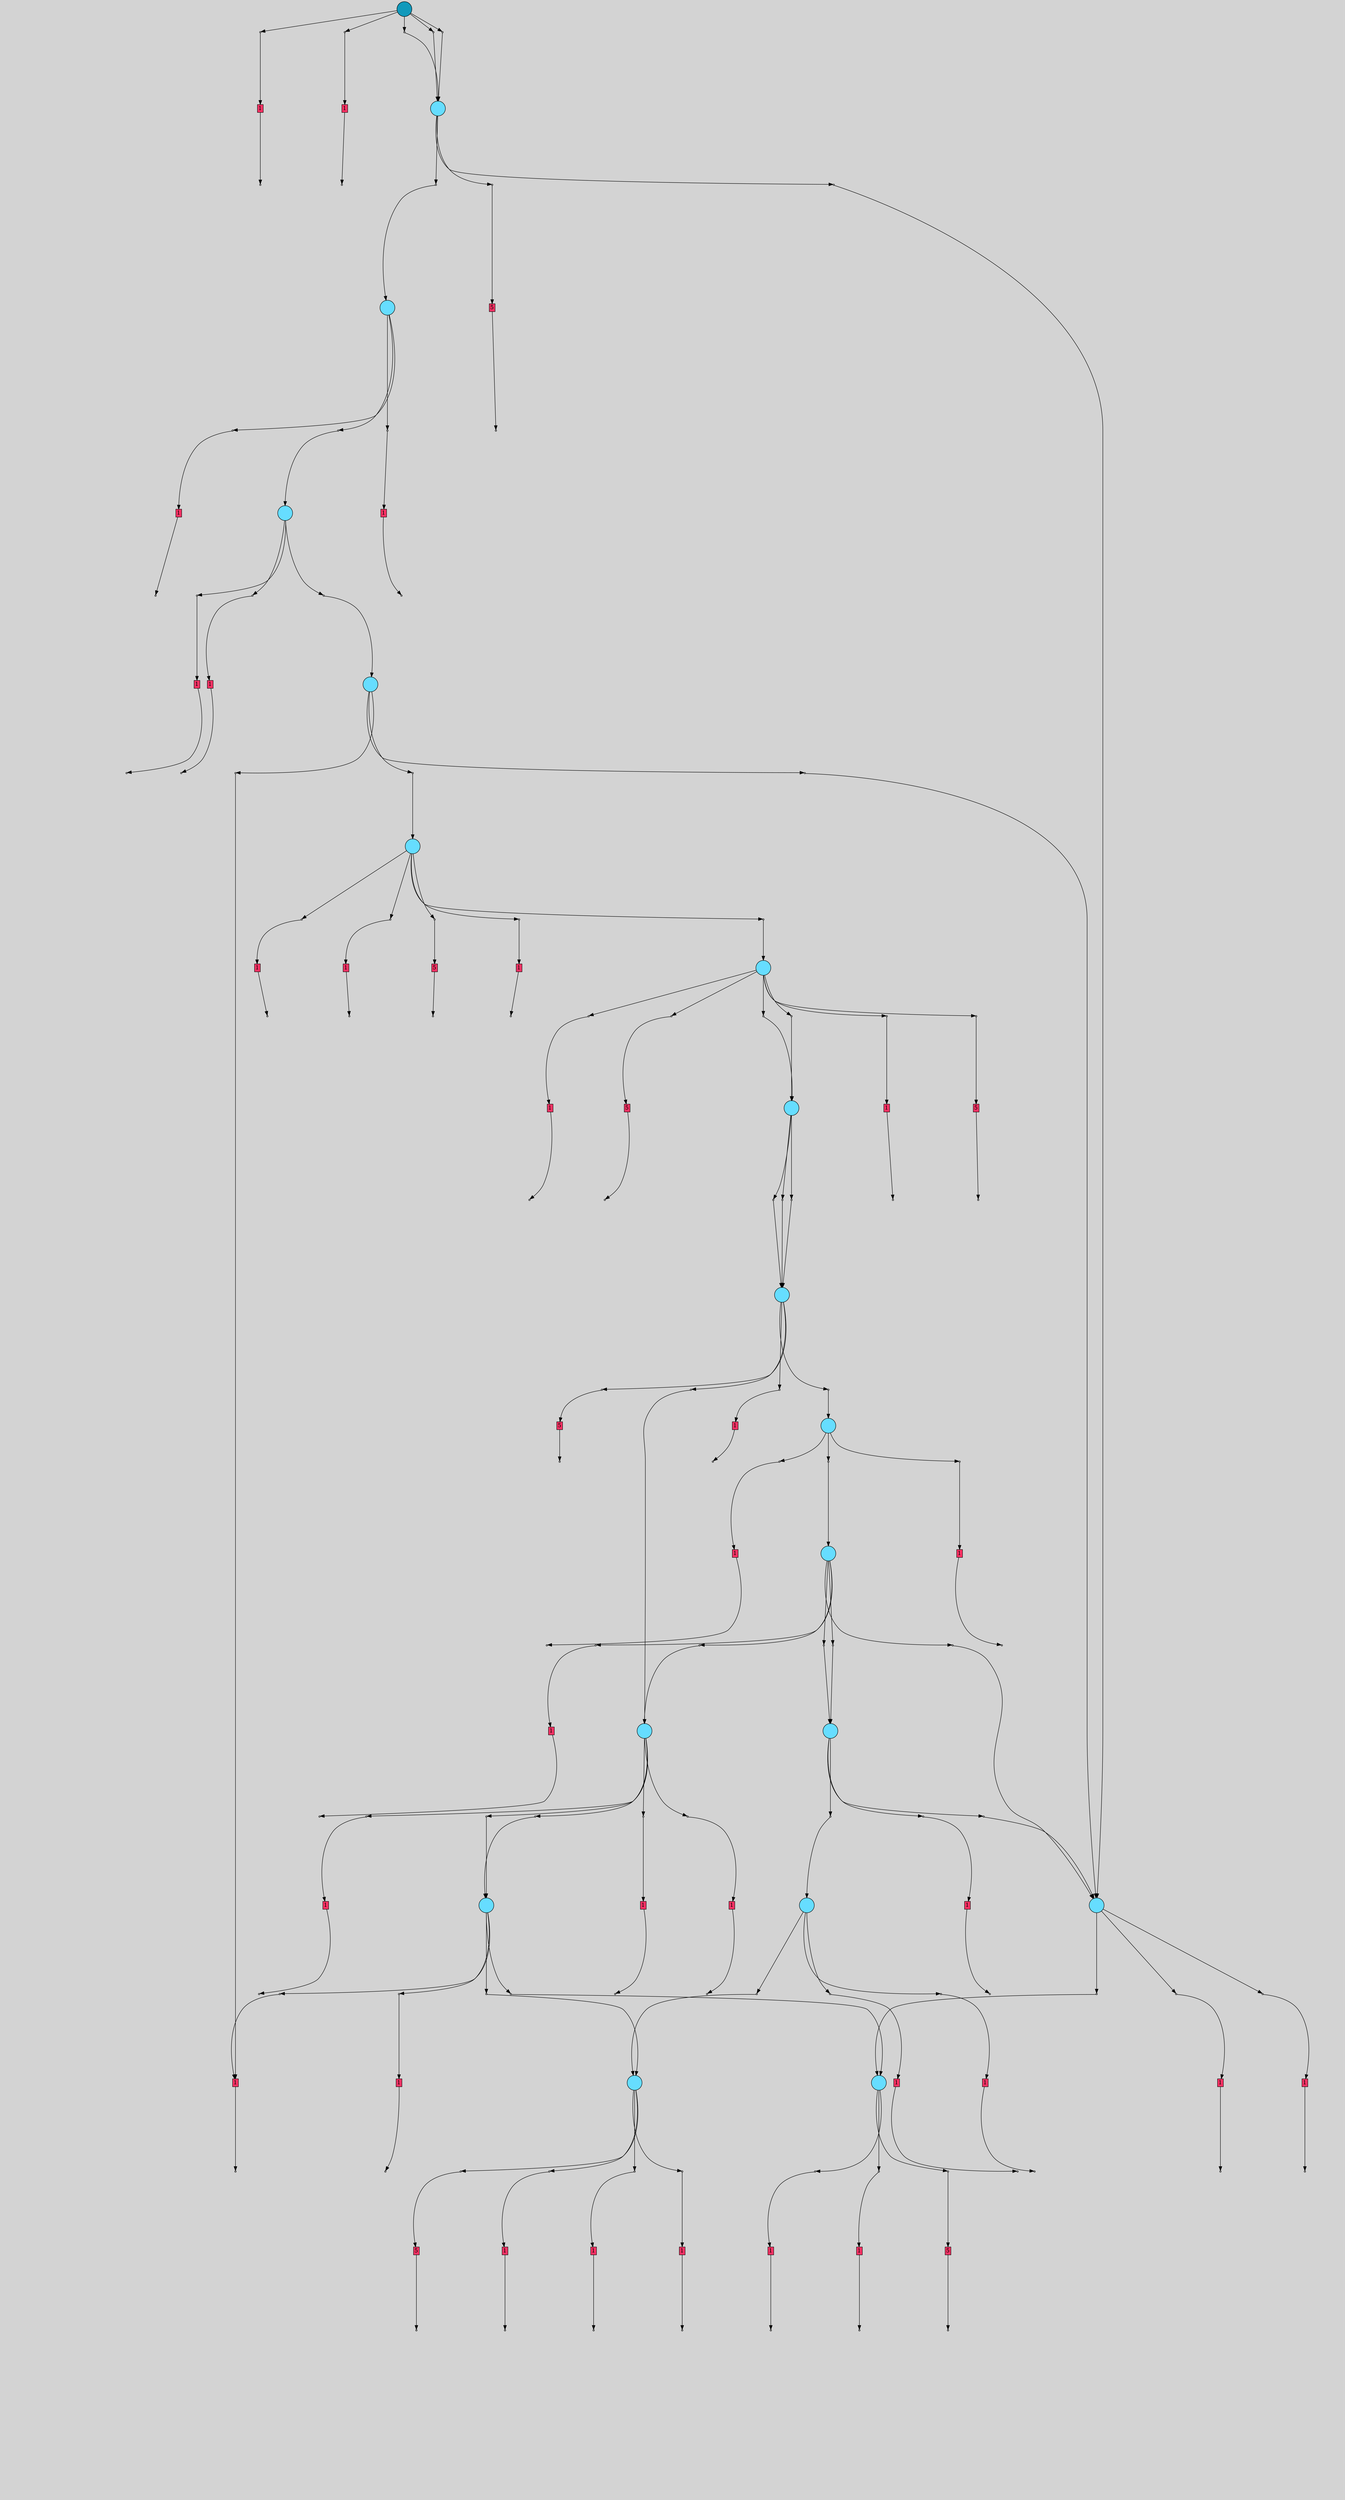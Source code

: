 // File exported with GEGELATI v1.4.0
// On the 2025-07-15 18:51:24
// With the File::TPGGraphDotExporter
digraph{
	graph[pad = "0.212, 0.055" bgcolor = lightgray]
	node[shape=circle style = filled label = ""]
		T1923961 [fillcolor="#1199bb"]
		T1547295 [fillcolor="#66ddff"]
		A1924112 [fillcolor="#ff3366" shape=box margin=0.03 width=0 height=0 label="1"]
		A1923667 [fillcolor="#ff3366" shape=box margin=0.03 width=0 height=0 label="1"]
		A1560317 [fillcolor="#ff3366" shape=box margin=0.03 width=0 height=0 label="5"]
		T1512643 [fillcolor="#66ddff"]
		T86514 [fillcolor="#66ddff"]
		T1437811 [fillcolor="#66ddff"]
		A1511392 [fillcolor="#ff3366" shape=box margin=0.03 width=0 height=0 label="1"]
		A1511812 [fillcolor="#ff3366" shape=box margin=0.03 width=0 height=0 label="1"]
		T55138 [fillcolor="#66ddff"]
		A85177 [fillcolor="#ff3366" shape=box margin=0.03 width=0 height=0 label="1"]
		A40314 [fillcolor="#ff3366" shape=box margin=0.03 width=0 height=0 label="1"]
		A1348025 [fillcolor="#ff3366" shape=box margin=0.03 width=0 height=0 label="1"]
		T1322453 [fillcolor="#66ddff"]
		A1436843 [fillcolor="#ff3366" shape=box margin=0.03 width=0 height=0 label="1"]
		A57851 [fillcolor="#ff3366" shape=box margin=0.03 width=0 height=0 label="5"]
		A57852 [fillcolor="#ff3366" shape=box margin=0.03 width=0 height=0 label="1"]
		A56699 [fillcolor="#ff3366" shape=box margin=0.03 width=0 height=0 label="1"]
		T1071307 [fillcolor="#66ddff"]
		A84278 [fillcolor="#ff3366" shape=box margin=0.03 width=0 height=0 label="1"]
		A1071508 [fillcolor="#ff3366" shape=box margin=0.03 width=0 height=0 label="1"]
		A875931 [fillcolor="#ff3366" shape=box margin=0.03 width=0 height=0 label="1"]
		A75351 [fillcolor="#ff3366" shape=box margin=0.03 width=0 height=0 label="5"]
		A1071509 [fillcolor="#ff3366" shape=box margin=0.03 width=0 height=0 label="1"]
		T190767 [fillcolor="#66ddff"]
		A1011554 [fillcolor="#ff3366" shape=box margin=0.03 width=0 height=0 label="5"]
		T380197 [fillcolor="#66ddff"]
		A1011556 [fillcolor="#ff3366" shape=box margin=0.03 width=0 height=0 label="1"]
		A1010475 [fillcolor="#ff3366" shape=box margin=0.03 width=0 height=0 label="5"]
		A1005193 [fillcolor="#ff3366" shape=box margin=0.03 width=0 height=0 label="1"]
		T347116 [fillcolor="#66ddff"]
		T125566 [fillcolor="#66ddff"]
		A340317 [fillcolor="#ff3366" shape=box margin=0.03 width=0 height=0 label="5"]
		T106294 [fillcolor="#66ddff"]
		A306318 [fillcolor="#ff3366" shape=box margin=0.03 width=0 height=0 label="1"]
		T100988 [fillcolor="#66ddff"]
		A95309 [fillcolor="#ff3366" shape=box margin=0.03 width=0 height=0 label="1"]
		A123431 [fillcolor="#ff3366" shape=box margin=0.03 width=0 height=0 label="1"]
		T85914 [fillcolor="#66ddff"]
		A105992 [fillcolor="#ff3366" shape=box margin=0.03 width=0 height=0 label="1"]
		A106447 [fillcolor="#ff3366" shape=box margin=0.03 width=0 height=0 label="1"]
		A104241 [fillcolor="#ff3366" shape=box margin=0.03 width=0 height=0 label="1"]
		T98447 [fillcolor="#66ddff"]
		A115827 [fillcolor="#ff3366" shape=box margin=0.03 width=0 height=0 label="1"]
		A86167 [fillcolor="#ff3366" shape=box margin=0.03 width=0 height=0 label="1"]
		T55749 [fillcolor="#66ddff"]
		T81687 [fillcolor="#66ddff"]
		A77632 [fillcolor="#ff3366" shape=box margin=0.03 width=0 height=0 label="1"]
		A56043 [fillcolor="#ff3366" shape=box margin=0.03 width=0 height=0 label="1"]
		A54870 [fillcolor="#ff3366" shape=box margin=0.03 width=0 height=0 label="1"]
		A54394 [fillcolor="#ff3366" shape=box margin=0.03 width=0 height=0 label="1"]
		A56044 [fillcolor="#ff3366" shape=box margin=0.03 width=0 height=0 label="5"]
		A81944 [fillcolor="#ff3366" shape=box margin=0.03 width=0 height=0 label="1"]
		A81945 [fillcolor="#ff3366" shape=box margin=0.03 width=0 height=0 label="1"]
		P8287785 [fillcolor="#cccccc" shape=point label="0"] //
		I8287785 [shape=box style=invis label="9|2&1|369#0|174&#92;n4|10&0|26#1|248&#92;n13|13&1|314#1|55&#92;n10|2&0|226#0|373&#92;n16|14&0|298#1|115&#92;n13|10&0|374#0|50&#92;n5|22&0|130#1|135&#92;n2|13&1|263#0|358&#92;n2|6&0|61#1|23&#92;n1|9&1|86#1|309&#92;n12|6&0|30#0|33&#92;n16|11&0|126#0|197&#92;n3|9&0|227#1|111&#92;n16|16&1|257#1|55&#92;n1|15&0|369#1|368&#92;n14|18&0|16#0|375&#92;n14|2&1|165#0|210&#92;n1|14&1|128#0|338&#92;n3|0&1|76#0|206&#92;n"] //0.617398|-0.380458|-0.401630|0.951163|-0.716129|-0.871310|0.077472|-0.609740|-0.063565|-0.889198|0.726133|-0.966793|0.481822|0.427714|-0.950027|-0.551386|-0.786150|-0.560575|-0.554945|0.008575|-0.690940|-0.069084|-0.600866|-0.322688|0.928455|-0.379834|-0.529837|-0.198560|-0.989717|-0.649878|0.781831|-0.011803|-0.663813|-0.110411|0.312708|-0.301705|0.266820|0.467323|
		P8287785 -> I8287785[style=invis]
		T1923961 -> P8287785 -> T1547295
		P8287786 [fillcolor="#cccccc" shape=point label="0"] //
		I8287786 [shape=box style=invis label="8|13&1|43#0|280&#92;n15|14&0|205#0|205&#92;n3|0&1|76#0|206&#92;n"] //-0.128909|-0.341371|0.980538|0.906635|0.266820|0.467323|
		P8287786 -> I8287786[style=invis]
		A1924112 [fillcolor="#ff3366" shape=box margin=0.03 width=0 height=0 label="1"]
		T1923961 -> P8287786 -> A1924112
		P8287787 [fillcolor="#cccccc" shape=point label="0"] //
		I8287787 [shape=box style=invis label="0|14&1|326#1|185&#92;n3|0&1|76#0|206&#92;n"] //0.248328|-0.016233|0.266820|0.467323|
		P8287787 -> I8287787[style=invis]
		A1923667 [fillcolor="#ff3366" shape=box margin=0.03 width=0 height=0 label="1"]
		T1923961 -> P8287787 -> A1923667
		P8287788 [fillcolor="#cccccc" shape=point label="0"] //
		I8287788 [shape=box style=invis label="0|14&1|326#1|185&#92;n3|0&1|76#0|206&#92;n"] //0.248328|-0.016233|0.266820|0.467323|
		P8287788 -> I8287788[style=invis]
		T1923961 -> P8287788 -> T1547295
		P8287789 [fillcolor="#cccccc" shape=point label="0"] //
		I8287789 [shape=box style=invis label="0|14&1|326#1|185&#92;n3|0&1|76#0|206&#92;n"] //0.248328|-0.016233|0.266820|0.467323|
		P8287789 -> I8287789[style=invis]
		T1923961 -> P8287789 -> T1547295
		P8287790 [fillcolor="#cccccc" shape=point label="0"] //
		I8287790 [shape=box style=invis label="5|11&1|64#1|281&#92;n4|0&0|107#1|115&#92;n"] //-0.880637|-0.597607|0.318251|0.541450|
		P8287790 -> I8287790[style=invis]
		A1560317 [fillcolor="#ff3366" shape=box margin=0.03 width=0 height=0 label="5"]
		T1547295 -> P8287790 -> A1560317
		P8287791 [fillcolor="#cccccc" shape=point label="0"] //
		I8287791 [shape=box style=invis label="9|14&1|326#1|185&#92;n3|0&1|76#0|206&#92;n"] //0.248328|-0.016233|0.266820|0.467323|
		P8287791 -> I8287791[style=invis]
		T1547295 -> P8287791 -> T1512643
		P8287792 [fillcolor="#cccccc" shape=point label="0"] //
		I8287792 [shape=box style=invis label="7|3&1|22#0|45&#92;n18|13&0|198#1|337&#92;n8|7&0|15#0|284&#92;n11|0&0|223#0|83&#92;n13|14&0|277#1|366&#92;n4|2&1|144#0|27&#92;n18|10&0|194#0|46&#92;n14|22&1|199#0|192&#92;n13|6&0|322#0|118&#92;n2|4&0|6#1|329&#92;n3|0&0|76#0|206&#92;n"] //-0.949565|0.911187|0.822283|-0.312113|-0.076258|-0.614292|0.377581|-0.005488|0.458989|-0.620202|0.625280|0.617495|0.179579|0.628048|0.899656|-0.359348|0.942540|0.375149|0.241317|-0.663634|0.266820|0.467323|
		P8287792 -> I8287792[style=invis]
		T1547295 -> P8287792 -> T86514
		P8287793 [fillcolor="#cccccc" shape=point label="1"] //
		I8287793 [shape=box style=invis label="6|11&1|200#1|12&#92;n4|1&0|203#0|278&#92;n6|8&1|287#1|370&#92;n9|19&1|186#1|190&#92;n3|21&1|338#0|104&#92;n19|10&1|323#1|185&#92;n0|23&0|239#1|177&#92;n7|13&1|367#1|159&#92;n10|12&1|361#0|213&#92;n11|21&0|287#1|68&#92;n14|2&0|73#0|117&#92;n0|20&0|36#1|336&#92;n15|9&1|147#0|167&#92;n12|3&0|236#0|34&#92;n7|11&0|243#1|238&#92;n1|6&1|195#0|227&#92;n17|15&1|193#0|140&#92;n4|21&0|246#0|243&#92;n8|10&0|115#0|103&#92;n0|21&0|357#1|134&#92;n7|8&1|86#1|106&#92;n2|5&0|3#1|149&#92;n1|0&0|293#1|261&#92;n1|5&0|45#0|277&#92;n15|14&1|266#0|28&#92;n10|1&0|177#0|179&#92;n14|4&0|208#0|368&#92;n11|12&1|200#1|323&#92;n4|7&0|224#1|80&#92;n0|3&0|313#1|240&#92;n0|9&1|107#0|175&#92;n16|6&1|260#1|90&#92;n13|7&1|104#0|199&#92;n7|13&0|125#0|217&#92;n"] //0.284456|-0.600741|-0.608435|-0.640747|-0.555661|0.348222|-0.736296|0.170599|0.318364|-0.536682|-0.946664|0.279450|0.056562|0.711388|0.131873|0.255845|0.509115|-0.610403|-0.073428|-0.684217|0.214534|0.552167|0.009346|-0.346694|0.440276|-0.951445|-0.415620|-0.663077|0.708631|0.093570|-0.022151|0.106164|0.590757|-0.094363|-0.098686|0.564548|0.774976|-0.841271|-0.980699|-0.686590|-0.835135|0.192420|0.428341|0.966587|0.517389|0.663386|0.078189|-0.599557|0.503184|-0.825911|0.555330|0.211921|0.799384|-0.600559|-0.695463|-0.620036|0.178382|-0.816989|0.071981|-0.171499|0.667409|-0.565088|0.402560|-0.721917|-0.162040|-0.540949|-0.175457|0.047757|
		P8287793 -> I8287793[style=invis]
		A1924112 -> P8287793
		P8287794 [fillcolor="#cccccc" shape=point label="1"] //
		I8287794 [shape=box style=invis label="11|12&1|200#1|320&#92;n4|16&1|292#0|184&#92;n1|5&0|45#1|206&#92;n16|7&1|57#1|348&#92;n19|21&1|69#1|144&#92;n18|8&1|64#1|248&#92;n15|18&1|322#0|248&#92;n11|9&1|133#1|138&#92;n7|11&0|93#1|238&#92;n17|1&0|203#0|278&#92;n14|4&0|90#0|368&#92;n2|14&1|245#0|0&#92;n12|11&0|249#1|148&#92;n19|13&1|352#1|86&#92;n7|8&0|365#1|133&#92;n8|5&0|158#1|15&#92;n1|3&0|228#1|248&#92;n8|12&0|14#1|268&#92;n4|14&0|29#0|315&#92;n7|10&1|367#1|159&#92;n18|21&1|159#1|62&#92;n2|9&0|179#0|110&#92;n2|15&1|337#1|70&#92;n1|6&1|195#0|227&#92;n14|2&0|73#0|117&#92;n"] //-0.695463|-0.356050|-0.515848|-0.076590|0.078189|-0.599557|0.093102|-0.278627|0.271165|0.634901|0.146576|-0.344846|-0.774321|0.354703|-0.019024|0.218380|0.708631|0.093570|-0.608435|-0.640747|0.773405|-0.600559|-0.850657|0.357927|0.210775|-0.521959|0.030988|-0.373331|-0.980270|-0.383391|-0.464297|0.061880|0.065184|0.774007|0.059098|-0.778210|-0.753237|0.860903|0.131873|0.255845|0.231868|-0.323625|0.019132|-0.377023|0.906595|-0.967042|-0.022151|0.106164|0.295402|0.552167|
		P8287794 -> I8287794[style=invis]
		A1923667 -> P8287794
		P8287795 [fillcolor="#cccccc" shape=point label="1"] //
		I8287795 [shape=box style=invis label="1|15&0|371#1|292&#92;n5|22&0|288#1|325&#92;n14|2&0|334#1|195&#92;n12|17&1|322#1|129&#92;n0|12&0|203#1|152&#92;n12|1&1|294#1|365&#92;n3|14&0|170#1|247&#92;n11|19&1|269#1|67&#92;n12|7&0|169#1|88&#92;n6|2&1|307#1|141&#92;n19|16&0|161#0|86&#92;n15|0&1|94#0|320&#92;n3|5&1|349#0|67&#92;n8|10&0|293#0|188&#92;n6|6&0|156#1|135&#92;n6|3&0|144#0|313&#92;n16|4&0|223#1|159&#92;n15|8&1|96#0|75&#92;n16|7&0|271#1|22&#92;n13|13&1|50#0|362&#92;n6|11&1|215#1|305&#92;n"] //-0.439602|-0.793331|-0.677956|0.827539|-0.377030|0.991721|-0.365341|0.440880|-0.387635|0.466260|0.708658|0.574438|-0.243009|-0.336204|-0.900541|-0.377778|0.404254|-0.062962|0.521880|-0.432217|0.690196|0.106893|0.911557|-0.148550|-0.951239|0.937858|-0.124080|0.238455|0.253841|-0.909715|0.259791|-0.109676|0.217477|-0.767950|-0.529186|0.447292|-0.890821|0.465139|-0.747149|0.885878|0.394797|0.286312|
		P8287795 -> I8287795[style=invis]
		A1560317 -> P8287795
		P8287796 [fillcolor="#cccccc" shape=point label="0"] //
		I8287796 [shape=box style=invis label="10|14&1|292#1|61&#92;n13|14&0|38#1|321&#92;n3|0&1|76#0|206&#92;n"] //0.542888|-0.959336|0.385577|-0.620202|0.266820|0.467323|
		P8287796 -> I8287796[style=invis]
		T1512643 -> P8287796 -> T1437811
		P8287797 [fillcolor="#cccccc" shape=point label="0"] //
		I8287797 [shape=box style=invis label="10|19&1|133#0|252&#92;n11|13&1|60#1|86&#92;n13|14&0|277#1|366&#92;n5|4&0|355#1|312&#92;n3|0&0|76#0|206&#92;n"] //-0.979999|0.008717|-0.428679|-0.276574|0.458989|-0.620202|0.577280|0.671763|0.266820|0.467323|
		P8287797 -> I8287797[style=invis]
		A1511392 [fillcolor="#ff3366" shape=box margin=0.03 width=0 height=0 label="1"]
		T1512643 -> P8287797 -> A1511392
		P8287798 [fillcolor="#cccccc" shape=point label="0"] //
		I8287798 [shape=box style=invis label="18|9&1|324#1|259&#92;n0|9&0|345#1|374&#92;n18|22&0|57#0|182&#92;n12|2&0|22#1|350&#92;n14|0&0|122#1|130&#92;n5|0&0|216#1|49&#92;n"] //-0.911592|0.925327|-0.088439|0.454302|-0.007383|0.743159|0.320878|-0.554726|0.886313|-0.819567|0.345817|-0.653778|
		P8287798 -> I8287798[style=invis]
		A1511812 [fillcolor="#ff3366" shape=box margin=0.03 width=0 height=0 label="1"]
		T1512643 -> P8287798 -> A1511812
		P8287799 [fillcolor="#cccccc" shape=point label="0"] //
		I8287799 [shape=box style=invis label="17|15&1|65#0|374&#92;n5|11&1|64#1|281&#92;n11|0&0|15#0|83&#92;n"] //-0.331580|-0.889716|-0.880637|-0.597607|0.554740|-0.018385|
		P8287799 -> I8287799[style=invis]
		T86514 -> P8287799 -> T55138
		P8287800 [fillcolor="#cccccc" shape=point label="0"] //
		I8287800 [shape=box style=invis label="7|3&1|22#0|45&#92;n14|18&0|195#0|311&#92;n5|11&1|64#1|281&#92;n0|7&1|50#0|234&#92;n11|0&0|223#0|83&#92;n"] //-0.949565|0.911187|0.309355|-0.460269|-0.880637|-0.597607|-0.951390|-0.830230|0.554740|-0.005488|
		P8287800 -> I8287800[style=invis]
		A85177 [fillcolor="#ff3366" shape=box margin=0.03 width=0 height=0 label="1"]
		T86514 -> P8287800 -> A85177
		P8287801 [fillcolor="#cccccc" shape=point label="0"] //
		I8287801 [shape=box style=invis label="10|0&1|223#1|258&#92;n"] //-0.000129|-0.723274|
		P8287801 -> I8287801[style=invis]
		A40314 [fillcolor="#ff3366" shape=box margin=0.03 width=0 height=0 label="1"]
		T86514 -> P8287801 -> A40314
		P8287802 [fillcolor="#cccccc" shape=point label="0"] //
		I8287802 [shape=box style=invis label="18|9&1|324#1|259&#92;n0|9&0|345#1|374&#92;n18|22&0|57#0|182&#92;n12|2&0|22#1|350&#92;n14|0&0|122#1|130&#92;n5|0&0|216#1|49&#92;n"] //-0.911592|0.925327|-0.088439|0.454302|-0.007383|0.743159|0.320878|-0.554726|0.886313|-0.819567|0.345817|-0.653778|
		P8287802 -> I8287802[style=invis]
		A1348025 [fillcolor="#ff3366" shape=box margin=0.03 width=0 height=0 label="1"]
		T1437811 -> P8287802 -> A1348025
		P8287803 [fillcolor="#cccccc" shape=point label="0"] //
		I8287803 [shape=box style=invis label="10|14&1|292#1|61&#92;n3|0&1|76#0|206&#92;n"] //0.542888|-0.959336|0.266820|0.467323|
		P8287803 -> I8287803[style=invis]
		T1437811 -> P8287803 -> T1322453
		P8287804 [fillcolor="#cccccc" shape=point label="0"] //
		I8287804 [shape=box style=invis label="18|9&1|324#1|259&#92;n0|9&0|345#1|374&#92;n18|22&0|57#0|182&#92;n12|2&0|22#1|350&#92;n14|0&0|122#1|130&#92;n5|0&0|216#1|49&#92;n"] //-0.911592|0.925327|-0.088439|0.454302|-0.007383|0.743159|0.320878|-0.554726|0.886313|-0.819567|0.345817|-0.653778|
		P8287804 -> I8287804[style=invis]
		A1436843 [fillcolor="#ff3366" shape=box margin=0.03 width=0 height=0 label="1"]
		T1437811 -> P8287804 -> A1436843
		P8287805 [fillcolor="#cccccc" shape=point label="1"] //
		I8287805 [shape=box style=invis label="6|11&1|200#1|12&#92;n17|1&0|203#0|278&#92;n19|10&1|266#1|185&#92;n19|21&1|146#1|134&#92;n11|9&1|133#1|138&#92;n19|4&1|303#1|247&#92;n1|20&1|357#1|49&#92;n12|3&0|236#0|34&#92;n17|15&1|193#0|140&#92;n7|10&1|367#1|159&#92;n8|7&0|220#1|87&#92;n7|8&1|86#1|106&#92;n15|6&0|373#1|28&#92;n15|14&1|266#0|28&#92;n10|4&1|131#1|237&#92;n17|11&1|113#0|255&#92;n10|12&1|361#0|172&#92;n8|5&0|251#0|110&#92;n7|13&0|125#0|217&#92;n14|2&0|73#0|117&#92;n10|0&1|355#0|198&#92;n"] //0.284456|-0.600741|-0.608435|-0.640747|-0.946664|0.279450|0.479295|0.634901|-0.019024|0.218380|-0.653617|0.570485|-0.105019|0.131452|-0.415620|-0.663077|0.590757|-0.094363|0.131873|0.255845|0.893767|-0.058466|-0.835135|0.192420|-0.826517|0.394072|0.503184|-0.825911|-0.424565|0.573537|0.472138|0.935629|0.509115|-0.610403|-0.313508|0.001985|-0.175457|0.047757|0.214534|0.552167|-0.821253|-0.702217|
		P8287805 -> I8287805[style=invis]
		A1511392 -> P8287805
		P8287806 [fillcolor="#cccccc" shape=point label="1"] //
		I8287806 [shape=box style=invis label="19|6&1|339#0|206&#92;n4|11&0|246#0|243&#92;n9|9&0|264#1|249&#92;n17|15&1|193#0|140&#92;n2|3&1|187#0|30&#92;n1|12&0|59#0|71&#92;n15|14&1|266#0|28&#92;n0|16&1|107#0|175&#92;n1|20&1|357#1|49&#92;n16|7&0|183#1|249&#92;n14|2&0|73#0|117&#92;n6|21&1|178#0|237&#92;n6|11&1|200#1|134&#92;n14|1&0|92#0|278&#92;n7|10&1|367#1|159&#92;n2|14&1|245#0|311&#92;n1|5&0|45#0|206&#92;n8|0&0|308#0|295&#92;n2|6&0|136#1|21&#92;n11|8&1|59#0|69&#92;n6|13&1|95#0|199&#92;n16|4&0|278#1|151&#92;n1|15&1|111#0|298&#92;n"] //0.119364|-0.918597|-0.098686|0.564548|-0.889689|0.828512|0.390436|-0.094363|0.810927|-0.856914|-0.927570|0.423371|0.866308|-0.825911|0.667409|-0.565088|-0.105019|0.131452|-0.396653|0.738777|0.173385|0.552167|0.218179|-0.251690|0.284456|-0.600741|-0.443097|-0.640747|0.131873|0.255845|-0.850657|0.357927|0.078189|-0.599557|-0.576051|0.572641|0.970608|0.730327|-0.472801|0.411949|-0.687337|0.579654|0.238171|0.331518|0.599750|0.174491|
		P8287806 -> I8287806[style=invis]
		A1511812 -> P8287806
		P8287807 [fillcolor="#cccccc" shape=point label="0"] //
		I8287807 [shape=box style=invis label="5|19&1|82#1|323&#92;n13|17&0|128#0|211&#92;n4|15&1|317#0|209&#92;n3|21&0|159#1|76&#92;n9|0&0|141#0|109&#92;n"] //0.304950|-0.577580|0.501967|-0.301037|0.583543|0.861450|-0.533512|0.855429|-0.897533|0.657693|
		P8287807 -> I8287807[style=invis]
		A57851 [fillcolor="#ff3366" shape=box margin=0.03 width=0 height=0 label="5"]
		T55138 -> P8287807 -> A57851
		P8287808 [fillcolor="#cccccc" shape=point label="0"] //
		I8287808 [shape=box style=invis label="10|20&0|125#1|191&#92;n3|8&1|255#0|308&#92;n13|8&0|176#1|111&#92;n4|0&0|344#1|115&#92;n"] //-0.438423|-0.128160|-0.731408|-0.562875|-0.886860|-0.331481|0.318251|0.541450|
		P8287808 -> I8287808[style=invis]
		A57852 [fillcolor="#ff3366" shape=box margin=0.03 width=0 height=0 label="1"]
		T55138 -> P8287808 -> A57852
		P8287809 [fillcolor="#cccccc" shape=point label="0"] //
		I8287809 [shape=box style=invis label="10|20&0|125#1|191&#92;n3|8&1|255#0|308&#92;n4|0&0|344#1|115&#92;n"] //-0.438423|-0.128160|-0.731408|-0.562875|0.318251|0.541450|
		P8287809 -> I8287809[style=invis]
		A56699 [fillcolor="#ff3366" shape=box margin=0.03 width=0 height=0 label="1"]
		T55138 -> P8287809 -> A56699
		P8287810 [fillcolor="#cccccc" shape=point label="1"] //
		I8287810 [shape=box style=invis label="14|2&0|73#0|117&#92;n19|16&0|117#0|145&#92;n11|8&1|59#0|171&#92;n15|18&1|322#0|248&#92;n11|9&1|133#1|138&#92;n19|21&1|69#0|144&#92;n18|0&1|238#1|68&#92;n7|11&0|93#1|238&#92;n17|1&0|203#0|278&#92;n16|7&1|57#1|348&#92;n15|3&1|271#1|296&#92;n14|4&0|90#0|368&#92;n2|14&1|245#0|0&#92;n7|8&0|365#1|133&#92;n7|10&1|367#1|159&#92;n1|5&0|45#1|206&#92;n16|12&1|375#0|137&#92;n17|6&1|323#0|241&#92;n2|15&1|51#1|70&#92;n6|11&1|200#1|134&#92;n"] //0.295402|0.552167|0.872202|-0.364823|0.340694|0.411949|-0.774321|0.354703|-0.019024|0.218380|0.271165|0.634901|-0.796893|0.753699|0.708631|0.093570|-0.608435|-0.640747|0.093102|-0.278627|1.613402|0.087263|0.799384|-0.600559|-0.850657|0.357927|-0.980270|-0.383391|0.131873|0.255845|0.078189|-0.599557|-0.467157|-0.594445|0.060787|0.050217|0.906595|-0.967042|0.284456|-0.600741|
		P8287810 -> I8287810[style=invis]
		A85177 -> P8287810
		P8287811 [fillcolor="#cccccc" shape=point label="1"] //
		I8287811 [shape=box style=invis label="7|10&1|367#1|159&#92;n5|21&1|268#1|7&#92;n11|13&1|353#1|1&#92;n7|11&0|93#1|238&#92;n11|8&1|59#0|171&#92;n7|2&1|244#0|372&#92;n11|7&1|359#0|313&#92;n18|23&0|49#0|107&#92;n8|5&0|158#1|15&#92;n16|14&0|74#0|263&#92;n17|15&1|193#0|174&#92;n1|20&1|357#1|233&#92;n2|4&1|199#0|212&#92;n6|2&1|83#0|373&#92;n7|3&0|167#1|286&#92;n7|6&1|116#0|229&#92;n"] //0.131873|0.255845|0.371114|-0.588114|0.090088|-0.984379|0.708631|0.093570|0.340694|0.411949|-0.306384|-0.183527|-0.559348|-0.469977|-0.724265|0.444429|-0.464297|0.061880|-0.140759|-0.152279|0.292516|-0.094363|-0.105019|0.131452|0.985466|0.073740|0.555627|0.802891|0.170062|0.744517|0.613691|0.809914|
		P8287811 -> I8287811[style=invis]
		A40314 -> P8287811
		P8287812 [fillcolor="#cccccc" shape=point label="1"] //
		I8287812 [shape=box style=invis label="11|12&1|200#1|323&#92;n19|6&1|288#0|206&#92;n4|11&0|246#0|243&#92;n0|16&1|107#0|175&#92;n14|2&0|73#0|117&#92;n15|15&1|14#0|241&#92;n17|1&0|203#0|278&#92;n6|13&1|95#0|199&#92;n6|21&1|178#0|237&#92;n6|11&1|200#1|134&#92;n16|7&0|183#1|249&#92;n7|10&1|294#1|159&#92;n2|14&1|96#1|190&#92;n15|6&0|373#1|28&#92;n11|8&1|59#0|69&#92;n11|5&1|28#1|141&#92;n16|4&0|278#1|151&#92;n1|15&1|228#0|298&#92;n"] //-0.694109|-0.356050|0.119364|-0.918597|-0.098686|0.564548|0.667409|-0.565088|0.173385|0.552167|0.636579|0.543581|-0.443097|-0.640747|-0.687337|0.579654|0.218179|-0.251690|0.284456|-0.600741|-0.396653|0.738777|0.131873|0.255845|0.421013|0.368915|-0.826517|0.394072|-0.472801|0.411949|-0.941444|-0.521213|0.238171|0.331518|0.599750|0.174491|
		P8287812 -> I8287812[style=invis]
		A1348025 -> P8287812
		P8287813 [fillcolor="#cccccc" shape=point label="0"] //
		I8287813 [shape=box style=invis label="12|14&1|326#1|185&#92;n3|0&1|76#0|206&#92;n"] //0.248328|-0.016233|0.266820|0.467323|
		P8287813 -> I8287813[style=invis]
		T1322453 -> P8287813 -> T1071307
		P8287814 [fillcolor="#cccccc" shape=point label="0"] //
		I8287814 [shape=box style=invis label="14|16&1|253#1|267&#92;n3|10&1|62#0|352&#92;n18|13&0|198#1|337&#92;n8|7&0|15#0|284&#92;n11|0&0|223#0|83&#92;n13|14&0|277#1|366&#92;n14|22&1|199#0|192&#92;n13|6&0|322#0|118&#92;n2|4&0|6#1|329&#92;n3|0&0|76#0|206&#92;n"] //0.414620|-0.746871|-0.141914|-0.215294|0.822283|-0.312113|-0.076258|-0.614292|0.377581|-0.005488|0.458989|-0.620202|0.899656|-0.359348|0.942540|0.375149|0.241317|-0.663634|0.266820|0.467323|
		P8287814 -> I8287814[style=invis]
		T1322453 -> P8287814 -> T86514
		P8287815 [fillcolor="#cccccc" shape=point label="0"] //
		I8287815 [shape=box style=invis label="13|13&0|198#1|337&#92;n17|11&0|109#0|101&#92;n4|0&0|107#1|115&#92;n"] //0.583825|-0.312113|0.604795|0.418619|0.318251|0.541450|
		P8287815 -> I8287815[style=invis]
		A84278 [fillcolor="#ff3366" shape=box margin=0.03 width=0 height=0 label="1"]
		T1322453 -> P8287815 -> A84278
		P8287816 [fillcolor="#cccccc" shape=point label="1"] //
		I8287816 [shape=box style=invis label="11|12&1|200#1|323&#92;n0|16&1|107#0|175&#92;n14|2&0|73#0|117&#92;n15|15&1|14#0|241&#92;n6|13&1|95#0|199&#92;n6|21&1|178#0|237&#92;n6|11&1|200#1|134&#92;n17|1&0|203#0|278&#92;n16|7&0|183#1|249&#92;n7|10&1|367#1|159&#92;n2|14&1|96#1|190&#92;n2|6&0|136#1|21&#92;n11|8&1|59#0|69&#92;n11|5&1|28#1|141&#92;n16|4&0|278#1|151&#92;n1|15&1|228#0|298&#92;n"] //-0.694109|-0.356050|0.667409|-0.565088|0.173385|0.552167|0.636579|0.543581|-0.687337|0.579654|0.218179|-0.251690|0.284456|-0.600741|-0.443097|-0.640747|-0.396653|0.738777|0.131873|0.255845|0.421013|0.368915|0.970608|0.730327|-0.472801|0.411949|-0.941444|-0.521213|0.238171|0.331518|0.599750|0.174491|
		P8287816 -> I8287816[style=invis]
		A1436843 -> P8287816
		P8287817 [fillcolor="#cccccc" shape=point label="1"] //
		I8287817 [shape=box style=invis label="0|0&0|147#0|275&#92;n3|5&1|125#1|75&#92;n16|19&0|342#0|224&#92;n0|21&1|93#0|173&#92;n13|18&1|187#1|266&#92;n8|7&0|3#1|278&#92;n16|7&0|271#1|22&#92;n14|22&0|41#0|245&#92;n13|11&1|269#1|25&#92;n15|10&1|215#1|111&#92;n4|15&0|307#0|114&#92;n4|2&1|309#0|34&#92;n16|14&0|170#1|247&#92;n19|1&0|286#0|226&#92;n0|17&0|193#0|255&#92;n9|13&1|50#0|362&#92;n0|12&0|203#1|152&#92;n9|3&1|197#0|353&#92;n0|5&1|306#1|46&#92;n4|4&1|361#1|45&#92;n15|6&0|257#0|309&#92;n19|15&0|241#1|130&#92;n11|8&1|311#0|297&#92;n4|10&0|309#1|189&#92;n"] //-0.895035|-0.550176|0.168959|-0.629295|-0.762959|-0.057714|-0.903504|0.614195|-0.168451|-0.949451|0.481680|0.008700|-0.970597|0.465139|-0.194822|0.957426|0.276661|0.380208|0.857974|-0.832321|-0.040586|-0.415257|0.443208|0.379798|-0.243009|-0.336204|0.961836|0.137416|-0.993957|0.312653|-0.747149|0.885878|-0.387635|0.466260|-0.684968|-0.403953|0.261213|-0.185900|0.932279|0.027631|-0.809098|-0.910342|-0.180315|-0.321169|0.899190|0.130044|-0.215799|0.014899|
		P8287817 -> I8287817[style=invis]
		A57851 -> P8287817
		P8287818 [fillcolor="#cccccc" shape=point label="1"] //
		I8287818 [shape=box style=invis label="17|15&1|319#0|174&#92;n7|0&1|67#1|204&#92;n10|4&1|292#1|237&#92;n2|9&1|57#0|127&#92;n8|6&0|135#1|128&#92;n1|8&1|28#0|100&#92;n7|10&1|367#1|159&#92;n5|11&1|168#0|6&#92;n9|5&0|363#1|252&#92;n1|1&0|276#1|36&#92;n4|14&0|29#0|144&#92;n6|3&1|328#0|103&#92;n18|0&1|300#1|68&#92;n4|18&0|131#0|201&#92;n14|4&0|90#0|82&#92;n11|9&1|169#0|264&#92;n18|12&1|117#1|160&#92;n2|2&1|200#1|134&#92;n8|5&0|158#1|107&#92;n4|11&0|4#0|243&#92;n"] //0.292516|-0.094363|0.723986|0.935544|-0.424565|0.573537|0.680525|0.662749|0.630489|-0.725321|-0.724874|-0.186725|0.131873|0.255845|0.155551|-0.900599|0.722981|0.061676|0.400321|0.742583|-0.753237|0.860903|-0.630793|-0.727858|-0.831377|0.753699|-0.425737|-0.314400|0.428103|-0.600559|0.440276|-0.951445|-0.988203|-0.753002|0.284456|-0.600741|-0.464297|0.061880|-0.098686|0.564548|
		P8287818 -> I8287818[style=invis]
		A57852 -> P8287818
		P8287819 [fillcolor="#cccccc" shape=point label="1"] //
		I8287819 [shape=box style=invis label="17|15&1|319#0|174&#92;n13|7&1|275#0|199&#92;n7|0&1|67#1|204&#92;n8|23&1|311#1|318&#92;n7|11&0|93#1|302&#92;n7|10&1|367#1|159&#92;n17|2&1|200#1|134&#92;n4|14&0|29#0|144&#92;n6|3&1|328#0|103&#92;n18|0&1|300#1|68&#92;n4|18&0|131#0|201&#92;n14|4&0|90#0|82&#92;n2|23&1|294#0|191&#92;n11|9&1|169#0|167&#92;n11|8&1|203#0|171&#92;n8|5&0|158#1|107&#92;n4|11&0|4#0|243&#92;n1|1&0|276#1|36&#92;n18|12&1|117#1|160&#92;n18|6&0|100#0|200&#92;n"] //0.292516|-0.094363|-0.162040|-0.540949|0.723986|0.935544|0.757440|-0.117368|0.708631|0.093570|0.131873|0.255845|0.284456|-0.600741|-0.753237|0.860903|-0.630793|-0.727858|-0.831377|0.753699|-0.425737|-0.314400|0.428103|-0.600559|-0.900778|0.244555|0.440276|-0.951445|0.381069|0.411949|-0.464297|0.061880|-0.098686|0.564548|0.400321|0.742583|-0.988203|-0.753002|0.862916|-0.679600|
		P8287819 -> I8287819[style=invis]
		A56699 -> P8287819
		P8287820 [fillcolor="#cccccc" shape=point label="0"] //
		I8287820 [shape=box style=invis label="16|20&1|294#1|324&#92;n15|8&0|164#1|82&#92;n8|4&0|80#1|174&#92;n11|0&0|76#1|249&#92;n14|15&1|281#0|24&#92;n7|10&1|147#1|45&#92;n6|17&0|154#1|208&#92;n11|20&0|135#1|322&#92;n15|0&0|329#0|132&#92;n4|0&0|144#0|140&#92;n"] //0.853933|-0.608946|-0.035733|0.924131|0.873136|-0.241163|0.059944|0.307254|0.416878|0.278778|-0.410144|0.064627|0.491511|-0.959820|-0.797772|-0.231836|-0.258588|0.513141|-0.456952|-0.502769|
		P8287820 -> I8287820[style=invis]
		A1071508 [fillcolor="#ff3366" shape=box margin=0.03 width=0 height=0 label="1"]
		T1071307 -> P8287820 -> A1071508
		P8287821 [fillcolor="#cccccc" shape=point label="0"] //
		I8287821 [shape=box style=invis label="10|19&1|133#0|252&#92;n11|13&1|60#1|86&#92;n13|14&0|277#1|366&#92;n5|4&0|355#1|312&#92;n3|0&0|76#0|206&#92;n"] //-0.979999|0.008717|-0.428679|-0.276574|0.458989|-0.620202|0.577280|0.671763|0.266820|0.467323|
		P8287821 -> I8287821[style=invis]
		A875931 [fillcolor="#ff3366" shape=box margin=0.03 width=0 height=0 label="1"]
		T1071307 -> P8287821 -> A875931
		P8287822 [fillcolor="#cccccc" shape=point label="0"] //
		I8287822 [shape=box style=invis label="17|3&1|46#0|218&#92;n7|20&0|75#1|134&#92;n4|14&1|126#0|284&#92;n13|14&0|38#1|321&#92;n3|0&1|76#0|206&#92;n"] //-0.096165|0.970155|0.634321|0.106690|0.849637|-0.983301|0.413690|-0.620202|0.266820|0.467323|
		P8287822 -> I8287822[style=invis]
		A75351 [fillcolor="#ff3366" shape=box margin=0.03 width=0 height=0 label="5"]
		T1071307 -> P8287822 -> A75351
		P8287823 [fillcolor="#cccccc" shape=point label="0"] //
		I8287823 [shape=box style=invis label="15|23&1|301#1|300&#92;n3|22&1|44#0|119&#92;n2|13&1|213#0|358&#92;n18|0&0|349#0|327&#92;n"] //0.663149|-0.401265|0.388793|0.264036|-0.950027|-0.551386|0.872796|-0.005488|
		P8287823 -> I8287823[style=invis]
		A1071509 [fillcolor="#ff3366" shape=box margin=0.03 width=0 height=0 label="1"]
		T1071307 -> P8287823 -> A1071509
		P8287824 [fillcolor="#cccccc" shape=point label="0"] //
		I8287824 [shape=box style=invis label="9|20&1|291#1|280&#92;n4|14&1|126#0|284&#92;n13|14&0|38#1|321&#92;n3|0&1|76#0|206&#92;n"] //0.059667|0.460798|0.849637|-0.983301|0.413690|-0.620202|0.266820|0.467323|
		P8287824 -> I8287824[style=invis]
		T1071307 -> P8287824 -> T190767
		P8287825 [fillcolor="#cccccc" shape=point label="1"] //
		I8287825 [shape=box style=invis label="14|2&0|73#0|117&#92;n19|16&0|117#0|145&#92;n7|10&1|367#1|159&#92;n11|8&1|59#0|171&#92;n15|18&1|322#0|248&#92;n11|9&1|133#1|138&#92;n19|21&1|69#0|144&#92;n18|0&1|238#1|68&#92;n7|11&0|93#1|238&#92;n17|1&0|203#0|278&#92;n16|7&1|57#1|348&#92;n15|3&1|271#1|296&#92;n14|4&0|90#0|368&#92;n2|14&1|245#0|0&#92;n7|8&0|365#1|133&#92;n1|5&0|45#1|206&#92;n16|12&1|375#0|137&#92;n17|6&1|323#0|241&#92;n2|15&1|51#1|70&#92;n6|11&1|200#1|134&#92;n"] //0.295402|0.552167|0.872202|-0.364823|0.131873|0.255845|0.340694|0.411949|-0.774321|0.354703|-0.019024|0.218380|0.271165|0.634901|-0.796893|0.753699|0.708631|0.093570|-0.608435|-0.640747|0.093102|-0.278627|0.912078|0.087263|0.799384|-0.600559|-0.850657|0.357927|-0.980270|-0.383391|0.078189|-0.599557|-0.467157|-0.594445|0.060787|0.050217|0.906595|-0.967042|0.284456|-0.600741|
		P8287825 -> I8287825[style=invis]
		A84278 -> P8287825
		P8287826 [fillcolor="#cccccc" shape=point label="1"] //
		I8287826 [shape=box style=invis label="15|7&0|68#1|361&#92;n8|5&0|158#1|107&#92;n19|4&1|168#0|215&#92;n5|2&1|198#0|359&#92;n2|6&1|51#1|70&#92;n7|10&1|367#1|159&#92;n17|15&1|268#0|248&#92;n13|8&0|360#1|39&#92;n7|11&1|164#0|187&#92;n1|1&0|276#1|329&#92;n"] //0.948409|-0.200438|-0.464297|0.061880|0.435133|-0.869027|0.109821|0.006223|0.906595|-0.967042|0.131873|0.255845|0.292516|-0.094363|-0.057320|-0.040362|0.175227|-0.375838|0.400321|0.742583|
		P8287826 -> I8287826[style=invis]
		A1071508 -> P8287826
		P8287827 [fillcolor="#cccccc" shape=point label="1"] //
		I8287827 [shape=box style=invis label="6|11&1|200#1|12&#92;n17|1&0|203#0|278&#92;n19|10&1|266#1|185&#92;n19|21&1|146#1|134&#92;n11|9&1|133#1|138&#92;n19|4&1|303#1|247&#92;n1|20&1|357#1|49&#92;n12|3&0|236#0|34&#92;n5|0&0|52#1|316&#92;n17|15&1|193#0|140&#92;n7|10&1|367#1|159&#92;n16|7&0|183#1|249&#92;n7|8&1|86#1|106&#92;n2|14&1|245#0|0&#92;n8|5&0|158#1|15&#92;n1|0&0|293#1|261&#92;n1|5&0|45#0|277&#92;n15|14&1|266#0|28&#92;n15|6&0|373#1|28&#92;n10|4&1|131#1|237&#92;n17|11&1|113#0|255&#92;n10|12&1|361#0|172&#92;n7|13&0|125#0|217&#92;n14|2&0|73#0|117&#92;n"] //0.284456|-0.600741|-0.608435|-0.640747|-0.946664|0.279450|0.479295|0.634901|-0.019024|0.218380|-0.653617|0.570485|-0.105019|0.131452|-0.415620|-0.663077|0.432519|0.754620|0.590757|-0.094363|0.131873|0.255845|-0.415704|0.738777|-0.835135|0.192420|-0.850657|0.357927|-0.464297|0.061880|0.517389|0.663386|0.078189|-0.599557|0.503184|-0.825911|-0.826517|0.394072|-0.424565|0.573537|0.472138|0.935629|0.509115|-0.610403|-0.175457|0.047757|0.214534|0.552167|
		P8287827 -> I8287827[style=invis]
		A875931 -> P8287827
		P8287828 [fillcolor="#cccccc" shape=point label="1"] //
		I8287828 [shape=box style=invis label="16|19&0|342#0|224&#92;n14|3&0|353#1|294&#92;n7|23&1|187#1|52&#92;n11|3&0|239#0|75&#92;n15|9&1|25#0|204&#92;n0|16&0|105#1|6&#92;n15|6&0|257#1|39&#92;n6|18&0|103#1|255&#92;n6|21&1|230#0|105&#92;n15|17&1|215#1|111&#92;n4|12&0|198#1|59&#92;n4|15&0|307#0|114&#92;n9|8&0|246#1|79&#92;n15|22&1|237#1|339&#92;n15|11&0|257#0|157&#92;n0|6&0|21#1|353&#92;n0|5&1|345#1|46&#92;n11|10&1|51#1|54&#92;n0|4&1|285#1|264&#92;n19|2&0|262#0|130&#92;n19|1&0|242#0|226&#92;n11|13&1|311#0|306&#92;n6|7&0|76#1|91&#92;n"] //-0.762959|-0.057714|-0.583056|-0.520321|0.880926|-0.400204|0.555661|0.560855|0.666577|-0.515527|-0.614545|-0.374139|-0.809098|-0.910342|0.092090|-0.484804|0.513191|0.058338|0.857974|-0.832321|-0.902163|0.020697|-0.040586|-0.415257|-0.015864|0.414717|-0.596470|-0.739135|-0.327571|0.933402|-0.628334|-0.344638|0.261213|-0.185900|0.234073|-0.164843|0.947391|0.369107|0.580524|0.718935|0.961836|0.137416|0.899190|0.130044|-0.408757|-0.863996|
		P8287828 -> I8287828[style=invis]
		A75351 -> P8287828
		P8287829 [fillcolor="#cccccc" shape=point label="1"] //
		I8287829 [shape=box style=invis label="1|1&0|276#1|36&#92;n4|14&0|29#0|144&#92;n2|8&1|68#1|101&#92;n13|9&1|169#0|231&#92;n5|18&1|91#1|298&#92;n16|17&1|73#0|325&#92;n1|3&1|160#1|367&#92;n7|10&1|367#1|159&#92;n17|2&0|328#0|97&#92;n4|11&0|49#0|280&#92;n19|0&1|0#1|96&#92;n14|4&0|90#0|82&#92;n14|14&0|134#0|130&#92;n19|7&0|339#0|346&#92;n5|13&0|62#0|334&#92;n3|22&1|238#1|27&#92;n15|16&0|185#0|136&#92;n5|1&0|153#1|292&#92;n18|6&0|100#0|200&#92;n17|5&1|323#1|60&#92;n18|12&1|117#1|158&#92;n6|3&0|262#0|61&#92;n"] //0.400321|0.742583|-0.753237|0.860903|-0.920508|-0.605325|0.440276|-0.951445|0.658943|0.923835|0.840208|-0.465157|-0.530451|0.548203|0.131873|0.255845|-0.470738|-0.031200|-0.098686|0.564548|-0.646959|0.845091|0.428103|-0.600559|0.682899|0.290058|0.063565|0.938458|-0.316722|0.879464|0.449115|-0.690277|0.075176|0.946892|-0.220170|-0.145886|0.862916|-0.679600|-0.709780|0.926640|-0.988203|-0.753002|-0.422503|-0.724355|
		P8287829 -> I8287829[style=invis]
		A1071509 -> P8287829
		P8287830 [fillcolor="#cccccc" shape=point label="0"] //
		I8287830 [shape=box style=invis label="15|3&1|100#0|115&#92;n17|14&0|267#0|215&#92;n13|14&0|38#1|341&#92;n3|0&1|76#0|206&#92;n9|17&0|120#0|347&#92;n15|0&0|353#0|307&#92;n"] //0.310749|-0.053010|0.563262|0.389596|0.458989|-0.620202|0.266820|0.467323|-0.226449|0.652505|0.316769|0.172035|
		P8287830 -> I8287830[style=invis]
		A1011554 [fillcolor="#ff3366" shape=box margin=0.03 width=0 height=0 label="5"]
		T190767 -> P8287830 -> A1011554
		P8287831 [fillcolor="#cccccc" shape=point label="0"] //
		I8287831 [shape=box style=invis label="4|14&1|371#1|277&#92;n13|14&0|38#1|321&#92;n3|0&1|76#0|206&#92;n"] //-0.000674|0.316269|0.413690|-0.620202|0.266820|0.467323|
		P8287831 -> I8287831[style=invis]
		T190767 -> P8287831 -> T380197
		P8287832 [fillcolor="#cccccc" shape=point label="0"] //
		I8287832 [shape=box style=invis label="5|20&1|185#1|101&#92;n4|14&1|126#0|284&#92;n13|14&0|38#1|321&#92;n3|0&1|76#0|206&#92;n"] //0.391238|0.844782|0.849637|-0.983301|0.413690|-0.620202|0.266820|0.467323|
		P8287832 -> I8287832[style=invis]
		A1011556 [fillcolor="#ff3366" shape=box margin=0.03 width=0 height=0 label="1"]
		T190767 -> P8287832 -> A1011556
		P8287833 [fillcolor="#cccccc" shape=point label="0"] //
		I8287833 [shape=box style=invis label="17|4&1|157#0|343&#92;n19|14&1|344#1|130&#92;n3|0&0|76#0|206&#92;n"] //-0.867769|0.396907|0.348402|0.934822|0.266820|0.467323|
		P8287833 -> I8287833[style=invis]
		A1010475 [fillcolor="#ff3366" shape=box margin=0.03 width=0 height=0 label="5"]
		T190767 -> P8287833 -> A1010475
		P8287834 [fillcolor="#cccccc" shape=point label="0"] //
		I8287834 [shape=box style=invis label="18|15&1|14#1|194&#92;n11|3&1|51#0|207&#92;n7|20&0|75#1|134&#92;n4|14&1|126#0|284&#92;n13|14&0|38#1|321&#92;n3|0&1|76#0|206&#92;n"] //0.070941|-0.814639|0.700142|0.199574|0.634321|0.106690|0.849637|-0.983301|0.413690|-0.620202|0.266820|0.467323|
		P8287834 -> I8287834[style=invis]
		T190767 -> P8287834 -> T380197
		P8287835 [fillcolor="#cccccc" shape=point label="0"] //
		I8287835 [shape=box style=invis label="11|0&1|60#1|86&#92;n"] //-0.291099|-0.276574|
		P8287835 -> I8287835[style=invis]
		A1005193 [fillcolor="#ff3366" shape=box margin=0.03 width=0 height=0 label="1"]
		T190767 -> P8287835 -> A1005193
		P8287836 [fillcolor="#cccccc" shape=point label="1"] //
		I8287836 [shape=box style=invis label="16|19&0|342#0|224&#92;n14|3&0|353#1|294&#92;n15|9&1|25#0|324&#92;n0|16&0|105#1|6&#92;n15|6&0|257#1|39&#92;n14|18&1|313#0|322&#92;n5|22&0|343#1|325&#92;n19|2&0|262#0|130&#92;n0|17&0|193#0|255&#92;n13|11&1|269#1|25&#92;n6|21&1|230#0|105&#92;n15|10&1|215#1|111&#92;n4|12&0|198#1|59&#92;n4|15&0|307#0|114&#92;n9|8&0|246#1|79&#92;n12|23&0|65#0|315&#92;n11|3&0|239#0|75&#92;n0|6&0|21#1|353&#92;n10|10&0|82#1|234&#92;n0|5&1|306#1|46&#92;n16|4&0|156#1|159&#92;n8|7&0|3#1|278&#92;n6|18&0|103#1|255&#92;n19|1&0|242#0|226&#92;n11|13&1|311#0|306&#92;n"] //-0.762959|-0.057714|-0.583056|-0.520321|0.666577|-0.515527|-0.614545|-0.374139|-0.809098|-0.910342|0.014250|-0.334911|-0.677956|0.827539|0.580524|0.718935|-0.993957|0.312653|0.276661|0.380208|0.513191|0.058338|0.857974|-0.832321|-0.902163|0.020697|-0.040586|-0.415257|-0.015864|0.414717|0.755453|0.640407|0.555661|0.335794|-0.628334|-0.344638|-0.896493|-0.805388|0.261213|-0.185900|0.217477|-0.767950|0.481680|0.008700|0.092090|-0.484804|0.961836|0.137416|0.899190|0.130044|
		P8287836 -> I8287836[style=invis]
		A1011554 -> P8287836
		P8287837 [fillcolor="#cccccc" shape=point label="0"] //
		I8287837 [shape=box style=invis label="17|4&1|157#0|343&#92;n19|14&1|344#1|130&#92;n3|0&0|76#0|206&#92;n"] //-0.867769|0.396907|0.348402|0.934822|0.266820|0.467323|
		P8287837 -> I8287837[style=invis]
		T380197 -> P8287837 -> T347116
		P8287838 [fillcolor="#cccccc" shape=point label="0"] //
		I8287838 [shape=box style=invis label="17|4&1|157#0|343&#92;n19|14&1|344#1|130&#92;n3|0&0|76#0|206&#92;n"] //-0.828876|0.396907|0.348402|0.934822|0.266820|0.467323|
		P8287838 -> I8287838[style=invis]
		T380197 -> P8287838 -> T347116
		P8287839 [fillcolor="#cccccc" shape=point label="0"] //
		I8287839 [shape=box style=invis label="17|4&1|157#0|343&#92;n19|14&1|344#1|130&#92;n3|0&0|76#0|206&#92;n"] //-0.867769|0.396907|0.348402|0.934822|0.266820|0.467323|
		P8287839 -> I8287839[style=invis]
		T380197 -> P8287839 -> T347116
		P8287840 [fillcolor="#cccccc" shape=point label="1"] //
		I8287840 [shape=box style=invis label="7|12&1|49#1|18&#92;n3|20&1|357#1|28&#92;n15|14&1|162#0|28&#92;n13|1&0|132#1|44&#92;n2|9&0|179#0|110&#92;n8|6&0|260#1|128&#92;n2|20&1|294#0|191&#92;n8|2&0|73#0|117&#92;n2|14&1|84#0|0&#92;n7|0&0|307#1|79&#92;n12|11&0|249#1|148&#92;n2|8&1|100#0|170&#92;n8|5&0|158#1|15&#92;n19|21&1|69#1|144&#92;n13|7&0|260#1|363&#92;n14|4&0|324#1|116&#92;n15|9&1|147#0|167&#92;n7|10&1|75#1|159&#92;n16|12&1|375#0|137&#92;n15|3&1|271#1|296&#92;n0|15&1|228#0|298&#92;n16|13&0|307#0|343&#92;n19|16&0|252#0|254&#92;n8|14&0|117#0|50&#92;n"] //-0.978337|0.992674|-0.105019|0.131452|0.629289|-0.825911|-0.151553|0.214706|0.019132|-0.377023|0.630489|-0.725321|-0.900778|0.244555|0.295402|0.552167|-0.850657|0.357927|0.902395|0.437414|0.210775|0.361413|0.287620|-0.583324|-0.464297|0.061880|0.271165|0.634901|-0.330758|0.387647|-0.981960|0.265581|0.440276|-0.951445|0.131873|0.255845|-0.467157|-0.594445|0.912078|0.087263|0.599750|0.174491|-0.974065|-0.454371|0.221733|-0.829180|0.298453|0.113535|
		P8287840 -> I8287840[style=invis]
		A1011556 -> P8287840
		P8287841 [fillcolor="#cccccc" shape=point label="1"] //
		I8287841 [shape=box style=invis label="19|1&0|286#0|226&#92;n8|2&1|331#1|164&#92;n16|19&0|342#0|224&#92;n3|18&1|187#1|266&#92;n16|14&0|170#1|247&#92;n4|12&0|198#1|59&#92;n9|8&0|246#1|79&#92;n13|11&1|269#1|25&#92;n15|10&1|215#1|111&#92;n4|15&0|307#0|114&#92;n9|3&1|197#0|353&#92;n12|23&0|65#0|315&#92;n0|17&0|193#0|255&#92;n1|7&0|80#1|20&#92;n11|1&0|179#0|215&#92;n4|2&1|309#0|34&#92;n1|9&1|182#0|24&#92;n9|13&1|50#0|362&#92;n0|5&1|306#1|46&#92;n4|4&1|304#1|45&#92;n15|6&0|257#0|309&#92;n19|15&0|241#1|130&#92;n11|8&1|311#0|297&#92;n"] //0.961836|0.137416|0.548012|-0.729406|-0.762959|-0.057714|-0.168451|-0.949451|-0.243009|-0.336204|-0.902163|0.020697|-0.015864|0.414717|0.276661|0.380208|0.857974|-0.832321|-0.040586|-0.415257|-0.684968|-0.403953|0.755453|0.640407|-0.993957|0.312653|0.068835|0.227203|0.753959|-0.206519|0.443208|0.379798|0.363139|-0.172726|-0.747149|0.885878|0.261213|-0.185900|0.932279|0.027631|-0.809098|-0.910342|-0.180315|-0.321169|0.899190|0.130044|
		P8287841 -> I8287841[style=invis]
		A1010475 -> P8287841
		P8287842 [fillcolor="#cccccc" shape=point label="1"] //
		I8287842 [shape=box style=invis label="5|3&0|321#0|342&#92;n13|8&1|59#0|171&#92;n12|19&1|181#1|316&#92;n2|20&1|211#0|191&#92;n11|21&1|353#0|164&#92;n1|5&0|45#1|354&#92;n16|10&0|106#0|73&#92;n3|6&1|207#1|51&#92;n4|14&0|29#0|315&#92;n7|3&0|167#1|286&#92;n17|15&1|193#0|174&#92;n10|12&1|53#1|2&#92;n14|2&0|73#1|117&#92;n11|7&1|359#0|115&#92;n2|9&0|82#1|160&#92;n4|11&0|246#0|243&#92;n7|4&1|303#0|310&#92;n"] //0.007567|-0.993787|0.340694|0.411949|0.602295|0.994654|-0.900778|0.244555|0.754036|-0.783704|0.078189|-0.599557|0.842668|0.892564|-0.718474|-0.102287|-0.753237|0.860903|0.170062|0.744517|0.292516|-0.094363|0.294594|-0.771991|0.295402|0.552167|-0.584245|-0.469977|-0.073414|0.884451|-0.098686|0.564548|-0.653617|0.570485|
		P8287842 -> I8287842[style=invis]
		A1005193 -> P8287842
		P8287843 [fillcolor="#cccccc" shape=point label="0"] //
		I8287843 [shape=box style=invis label="15|14&1|62#1|297&#92;n13|14&0|38#1|341&#92;n3|0&1|76#0|14&#92;n"] //-2.310984|0.445661|0.458989|-0.620202|0.266820|0.467323|
		P8287843 -> I8287843[style=invis]
		T347116 -> P8287843 -> T125566
		P8287844 [fillcolor="#cccccc" shape=point label="0"] //
		I8287844 [shape=box style=invis label="2|1&1|247#1|290&#92;n8|18&0|337#1|202&#92;n1|14&0|138#1|231&#92;n13|14&0|38#1|108&#92;n8|4&1|180#0|71&#92;n3|0&0|76#0|206&#92;n"] //0.131297|-0.487700|-0.586146|0.458432|0.436600|-0.090965|0.505430|-0.620202|0.266222|0.677840|0.266820|0.467323|
		P8287844 -> I8287844[style=invis]
		A340317 [fillcolor="#ff3366" shape=box margin=0.03 width=0 height=0 label="5"]
		T347116 -> P8287844 -> A340317
		P8287845 [fillcolor="#cccccc" shape=point label="0"] //
		I8287845 [shape=box style=invis label="11|19&0|60#1|116&#92;n13|14&0|277#1|341&#92;n5|4&0|355#1|312&#92;n3|0&0|76#0|206&#92;n"] //0.480262|-0.866332|0.458989|-0.620202|0.577280|0.671763|0.266820|0.467323|
		P8287845 -> I8287845[style=invis]
		T347116 -> P8287845 -> T106294
		P8287846 [fillcolor="#cccccc" shape=point label="0"] //
		I8287846 [shape=box style=invis label="11|2&1|351#0|264&#92;n11|13&1|60#1|86&#92;n14|4&0|266#1|59&#92;n13|14&0|277#1|366&#92;n3|0&0|76#0|206&#92;n"] //-0.707507|-0.031804|-0.286634|-0.276574|-0.671367|0.275225|0.458989|-0.620202|0.266820|0.467323|
		P8287846 -> I8287846[style=invis]
		A306318 [fillcolor="#ff3366" shape=box margin=0.03 width=0 height=0 label="1"]
		T347116 -> P8287846 -> A306318
		P8287847 [fillcolor="#cccccc" shape=point label="0"] //
		I8287847 [shape=box style=invis label="15|14&1|62#1|181&#92;n13|14&0|38#1|341&#92;n19|21&1|175#1|151&#92;n3|0&0|189#0|206&#92;n"] //-0.700504|0.445661|0.458989|-0.620202|0.965422|0.693936|0.266820|0.467323|
		P8287847 -> I8287847[style=invis]
		T125566 -> P8287847 -> T100988
		P8287848 [fillcolor="#cccccc" shape=point label="0"] //
		I8287848 [shape=box style=invis label="10|19&1|133#0|252&#92;n11|13&1|60#1|86&#92;n13|14&0|277#1|366&#92;n5|4&0|355#1|312&#92;n3|0&0|76#0|206&#92;n"] //-0.979999|0.008717|-0.428679|-0.276574|0.458989|-0.620202|0.577280|0.671763|0.266820|0.467323|
		P8287848 -> I8287848[style=invis]
		A95309 [fillcolor="#ff3366" shape=box margin=0.03 width=0 height=0 label="1"]
		T125566 -> P8287848 -> A95309
		P8287849 [fillcolor="#cccccc" shape=point label="0"] //
		I8287849 [shape=box style=invis label="11|2&1|351#0|264&#92;n11|13&1|60#1|86&#92;n14|4&0|266#1|59&#92;n13|14&0|277#1|366&#92;n3|0&0|76#0|206&#92;n"] //-0.707507|-0.031804|-0.286634|-0.276574|-0.671367|0.275225|0.458989|-0.620202|0.266820|0.467323|
		P8287849 -> I8287849[style=invis]
		A123431 [fillcolor="#ff3366" shape=box margin=0.03 width=0 height=0 label="1"]
		T125566 -> P8287849 -> A123431
		P8287850 [fillcolor="#cccccc" shape=point label="1"] //
		I8287850 [shape=box style=invis label="1|15&0|371#1|292&#92;n5|22&0|288#1|325&#92;n14|2&0|334#1|195&#92;n12|17&1|322#1|129&#92;n0|12&0|203#1|152&#92;n12|1&1|294#1|365&#92;n3|14&0|170#1|247&#92;n11|19&1|269#1|67&#92;n12|7&0|169#1|88&#92;n6|2&1|307#1|141&#92;n15|0&1|94#0|320&#92;n3|5&1|349#0|67&#92;n19|16&0|161#0|86&#92;n8|10&0|175#0|188&#92;n6|6&0|156#1|135&#92;n6|3&0|144#0|313&#92;n16|4&0|223#1|159&#92;n15|8&1|96#0|75&#92;n16|7&0|271#1|22&#92;n13|13&1|50#0|362&#92;n6|11&1|215#1|305&#92;n"] //-0.439602|-0.793331|-0.677956|0.827539|-0.377030|0.991721|-0.365341|0.440880|-0.387635|0.466260|0.708658|0.574438|-0.243009|-0.336204|-0.900541|-0.377778|0.404254|-0.062962|0.521880|-0.432217|0.911557|-0.148550|-0.951239|0.937858|0.690196|0.106893|-0.124080|0.238455|0.253841|-0.909715|0.259791|-0.109676|0.217477|-0.767950|-0.529186|0.447292|-0.890821|0.465139|-0.747149|0.885878|0.394797|0.286312|
		P8287850 -> I8287850[style=invis]
		A340317 -> P8287850
		P8287851 [fillcolor="#cccccc" shape=point label="0"] //
		I8287851 [shape=box style=invis label="13|19&0|48#1|254&#92;n11|13&1|60#1|86&#92;n13|14&0|277#1|366&#92;n5|4&0|355#1|312&#92;n3|0&0|76#0|206&#92;n"] //0.411843|0.236004|-0.299112|-0.276574|0.458989|-0.620202|0.577280|0.671763|0.266820|0.467323|
		P8287851 -> I8287851[style=invis]
		T106294 -> P8287851 -> T85914
		P8287852 [fillcolor="#cccccc" shape=point label="0"] //
		I8287852 [shape=box style=invis label="11|13&1|60#1|86&#92;n13|14&0|277#1|366&#92;n5|4&0|355#1|312&#92;n3|0&0|76#0|206&#92;n"] //-0.428679|-0.276574|0.458989|-0.620202|0.577280|0.671763|0.266820|0.467323|
		P8287852 -> I8287852[style=invis]
		T106294 -> P8287852 -> T85914
		P8287853 [fillcolor="#cccccc" shape=point label="0"] //
		I8287853 [shape=box style=invis label="5|11&1|64#1|281&#92;n4|0&0|107#1|115&#92;n"] //-0.880637|-0.597607|0.318251|0.541450|
		P8287853 -> I8287853[style=invis]
		A105992 [fillcolor="#ff3366" shape=box margin=0.03 width=0 height=0 label="1"]
		T106294 -> P8287853 -> A105992
		P8287854 [fillcolor="#cccccc" shape=point label="0"] //
		I8287854 [shape=box style=invis label="17|0&1|59#1|17&#92;n"] //-0.732040|0.384200|
		P8287854 -> I8287854[style=invis]
		A106447 [fillcolor="#ff3366" shape=box margin=0.03 width=0 height=0 label="1"]
		T106294 -> P8287854 -> A106447
		P8287855 [fillcolor="#cccccc" shape=point label="0"] //
		I8287855 [shape=box style=invis label="14|1&1|50#1|211&#92;n7|3&1|22#0|45&#92;n14|18&0|195#0|311&#92;n7|13&0|217#1|212&#92;n17|11&0|109#0|101&#92;n0|7&1|50#0|234&#92;n11|0&0|223#0|83&#92;n"] //-0.358883|0.377519|-0.949565|0.911187|0.309355|-0.460269|0.447721|-0.666185|0.699900|0.418619|-0.951390|-0.830230|0.554740|-0.005488|
		P8287855 -> I8287855[style=invis]
		A104241 [fillcolor="#ff3366" shape=box margin=0.03 width=0 height=0 label="1"]
		T106294 -> P8287855 -> A104241
		P8287856 [fillcolor="#cccccc" shape=point label="1"] //
		I8287856 [shape=box style=invis label="13|3&1|24#1|254&#92;n18|16&1|249#0|341&#92;n3|6&1|332#1|291&#92;n4|11&0|246#0|243&#92;n15|18&0|131#0|207&#92;n19|21&1|69#1|134&#92;n2|15&1|51#1|70&#92;n13|11&0|111#1|202&#92;n11|9&1|133#1|138&#92;n13|7&0|63#0|210&#92;n17|1&0|203#0|278&#92;n7|10&1|367#1|159&#92;n14|13&0|319#1|268&#92;n15|3&1|271#1|296&#92;n2|14&1|245#0|0&#92;n7|8&1|86#1|106&#92;n16|7&0|183#1|249&#92;n1|5&0|45#0|206&#92;n15|6&0|373#1|28&#92;n14|4&0|73#0|368&#92;n1|0&0|293#1|261&#92;n10|12&1|334#0|172&#92;n14|2&0|73#0|117&#92;n6|11&1|200#1|12&#92;n"] //0.842562|-0.894773|-0.495334|0.787316|-0.718474|-0.102287|-0.098686|0.564548|-0.425737|-0.314400|0.479295|0.634901|0.906595|-0.967042|-0.481501|-0.910760|-0.019024|0.218380|-0.700994|-0.162430|-0.608435|-0.640747|0.131873|0.255845|-0.653776|-0.806343|0.912078|0.087263|-0.850657|0.357927|-0.835135|0.192420|-0.415704|0.738777|0.078189|-0.599557|-0.826517|0.394072|0.799384|-0.600559|0.517389|0.663386|0.509115|-0.610403|0.214534|0.552167|0.284456|-0.600741|
		P8287856 -> I8287856[style=invis]
		A306318 -> P8287856
		P8287857 [fillcolor="#cccccc" shape=point label="0"] //
		I8287857 [shape=box style=invis label="8|6&0|85#0|139&#92;n18|13&0|198#1|337&#92;n12|17&1|125#0|199&#92;n13|0&1|150#0|349&#92;n4|17&0|89#0|264&#92;n3|6&1|293#0|161&#92;n11|13&1|60#1|86&#92;n2|4&0|6#1|329&#92;n13|14&0|277#1|366&#92;n3|0&0|76#0|206&#92;n"] //-0.125813|0.725834|0.942318|-0.312113|-0.789849|0.812738|0.377421|0.648490|-0.476651|0.264113|0.582232|-0.300688|-0.286634|-0.276574|0.241317|-0.663634|0.458989|-0.620202|0.266820|0.467323|
		P8287857 -> I8287857[style=invis]
		T100988 -> P8287857 -> T98447
		P8287858 [fillcolor="#cccccc" shape=point label="0"] //
		I8287858 [shape=box style=invis label="11|19&0|60#1|116&#92;n18|13&0|198#1|337&#92;n13|14&0|277#1|341&#92;n5|4&0|355#1|312&#92;n3|0&0|76#0|206&#92;n"] //0.480262|-0.866332|0.942318|-0.312113|0.458989|-0.620202|0.577280|0.671763|0.266820|0.467323|
		P8287858 -> I8287858[style=invis]
		T100988 -> P8287858 -> T106294
		P8287859 [fillcolor="#cccccc" shape=point label="0"] //
		I8287859 [shape=box style=invis label="11|2&1|351#0|264&#92;n11|13&1|60#1|86&#92;n14|4&0|266#1|59&#92;n13|14&0|277#1|366&#92;n3|0&0|76#0|206&#92;n"] //-0.707507|-0.031804|-0.286634|-0.276574|-0.671367|0.275225|0.458989|-0.620202|0.266820|0.467323|
		P8287859 -> I8287859[style=invis]
		A115827 [fillcolor="#ff3366" shape=box margin=0.03 width=0 height=0 label="1"]
		T100988 -> P8287859 -> A115827
		P8287860 [fillcolor="#cccccc" shape=point label="0"] //
		I8287860 [shape=box style=invis label="13|13&0|198#1|337&#92;n17|11&0|109#0|101&#92;n4|0&0|107#1|115&#92;n"] //0.583825|-0.312113|0.699900|0.418619|0.318251|0.541450|
		P8287860 -> I8287860[style=invis]
		T100988 -> P8287860 -> T98447
		P8287861 [fillcolor="#cccccc" shape=point label="0"] //
		I8287861 [shape=box style=invis label="5|11&1|64#1|281&#92;n17|15&1|65#0|374&#92;n8|7&0|15#0|284&#92;n11|0&0|223#0|83&#92;n"] //-0.880637|-0.597607|-0.331580|-0.889716|-0.076258|-0.614292|0.377581|-0.005488|
		P8287861 -> I8287861[style=invis]
		T100988 -> P8287861 -> T86514
		P8287862 [fillcolor="#cccccc" shape=point label="1"] //
		I8287862 [shape=box style=invis label="6|11&1|200#1|12&#92;n17|1&0|203#0|278&#92;n19|21&1|146#1|134&#92;n2|15&1|51#1|70&#92;n13|3&1|24#1|254&#92;n11|9&1|133#1|138&#92;n10|0&1|355#0|198&#92;n7|10&1|367#1|159&#92;n16|7&0|183#1|249&#92;n7|8&1|86#1|106&#92;n2|14&1|245#0|0&#92;n8|5&0|158#1|15&#92;n1|0&0|293#1|261&#92;n1|5&0|45#0|206&#92;n17|15&1|193#0|140&#92;n17|6&1|22#0|241&#92;n10|4&1|131#1|237&#92;n17|11&1|113#0|255&#92;n10|12&1|361#0|172&#92;n7|13&0|125#0|217&#92;n14|2&0|73#0|117&#92;n"] //0.284456|-0.600741|-0.608435|-0.640747|0.479295|0.634901|0.906595|-0.967042|0.842562|-0.894773|-0.019024|0.218380|-0.821253|-0.702217|0.131873|0.255845|-0.415704|0.738777|-0.835135|0.192420|-0.850657|0.357927|-0.464297|0.061880|0.517389|0.663386|0.078189|-0.599557|0.590757|-0.094363|0.060787|0.050217|-0.424565|0.573537|0.472138|0.935629|0.509115|-0.610403|-0.175457|0.047757|0.214534|0.552167|
		P8287862 -> I8287862[style=invis]
		A95309 -> P8287862
		P8287863 [fillcolor="#cccccc" shape=point label="1"] //
		I8287863 [shape=box style=invis label="18|16&1|249#0|341&#92;n3|6&1|332#1|291&#92;n4|11&0|246#0|243&#92;n15|18&0|131#0|207&#92;n19|21&1|69#1|134&#92;n2|15&1|51#1|70&#92;n11|9&1|133#1|138&#92;n13|7&0|63#0|162&#92;n17|1&0|203#0|278&#92;n7|10&1|367#1|159&#92;n14|13&0|319#1|268&#92;n15|3&1|271#1|296&#92;n2|14&1|245#0|0&#92;n7|8&1|86#1|106&#92;n16|7&0|183#1|249&#92;n1|5&0|45#0|206&#92;n15|6&0|373#1|28&#92;n14|4&0|73#0|368&#92;n1|0&0|293#1|261&#92;n10|12&1|334#0|172&#92;n14|2&0|73#0|117&#92;n6|11&1|200#1|12&#92;n"] //-0.495334|0.787316|-0.718474|-0.102287|-0.098686|0.564548|-0.425737|-0.314400|0.479295|0.634901|0.906595|-0.967042|-0.019024|0.218380|-0.700994|-0.162430|-0.608435|-0.640747|0.131873|0.255845|-0.653776|-0.806343|0.912078|0.087263|-0.850657|0.357927|-0.835135|0.192420|-0.415704|0.738777|0.078189|-0.599557|-0.826517|0.394072|0.799384|-0.600559|0.517389|0.663386|0.509115|-0.610403|0.214534|0.552167|0.284456|-0.600741|
		P8287863 -> I8287863[style=invis]
		A123431 -> P8287863
		P8287864 [fillcolor="#cccccc" shape=point label="0"] //
		I8287864 [shape=box style=invis label="7|3&1|22#0|45&#92;n14|18&0|195#0|311&#92;n5|11&1|64#1|281&#92;n0|7&1|50#0|234&#92;n11|0&0|223#0|83&#92;n"] //-0.949565|0.911187|0.309355|-0.460269|-0.880637|-0.597607|-0.951390|-0.830230|0.554740|-0.005488|
		P8287864 -> I8287864[style=invis]
		A86167 [fillcolor="#ff3366" shape=box margin=0.03 width=0 height=0 label="1"]
		T85914 -> P8287864 -> A86167
		P8287865 [fillcolor="#cccccc" shape=point label="0"] //
		I8287865 [shape=box style=invis label="7|3&1|22#0|45&#92;n14|18&0|195#0|311&#92;n5|11&1|64#1|281&#92;n0|7&1|50#0|234&#92;n11|0&0|223#0|83&#92;n"] //-0.949565|0.911187|0.309355|-0.460269|-0.880637|-0.597607|-0.951390|-0.830230|0.554740|-0.005488|
		P8287865 -> I8287865[style=invis]
		A84278 [fillcolor="#ff3366" shape=box margin=0.03 width=0 height=0 label="1"]
		T85914 -> P8287865 -> A84278
		P8287866 [fillcolor="#cccccc" shape=point label="0"] //
		I8287866 [shape=box style=invis label="5|11&1|64#1|281&#92;n12|17&1|125#0|199&#92;n17|15&1|65#0|374&#92;n11|0&0|15#0|83&#92;n4|0&0|257#0|264&#92;n"] //-0.880637|-0.597607|-0.789849|0.812738|-0.331580|-0.889716|0.554740|-0.008461|0.964426|-0.268745|
		P8287866 -> I8287866[style=invis]
		T85914 -> P8287866 -> T55138
		P8287867 [fillcolor="#cccccc" shape=point label="0"] //
		I8287867 [shape=box style=invis label="5|11&1|64#1|281&#92;n4|0&0|107#1|115&#92;n"] //-0.880637|-0.597607|0.318251|0.541450|
		P8287867 -> I8287867[style=invis]
		T85914 -> P8287867 -> T55749
		P8287868 [fillcolor="#cccccc" shape=point label="1"] //
		I8287868 [shape=box style=invis label="11|12&1|200#1|320&#92;n2|8&1|59#0|171&#92;n1|5&0|45#1|206&#92;n15|14&1|162#0|28&#92;n16|7&1|57#1|348&#92;n18|21&1|159#1|62&#92;n7|11&0|93#1|238&#92;n17|1&0|203#0|278&#92;n2|9&0|179#0|110&#92;n14|4&0|90#0|368&#92;n2|14&1|245#0|0&#92;n12|11&0|249#1|148&#92;n19|13&1|352#1|86&#92;n7|8&0|365#1|133&#92;n19|21&1|69#1|144&#92;n8|5&0|158#1|15&#92;n1|3&0|228#1|248&#92;n4|14&0|29#0|315&#92;n7|10&1|367#1|159&#92;n16|12&1|375#0|137&#92;n2|15&1|337#1|70&#92;n1|6&1|195#0|227&#92;n14|2&0|73#0|117&#92;n"] //-0.695463|-0.356050|0.340694|0.411949|0.078189|-0.599557|0.629289|-0.825911|0.093102|-0.278627|0.231868|-0.323625|0.708631|0.093570|-0.608435|-0.640747|0.019132|-0.377023|0.799384|-0.600559|-0.850657|0.357927|0.210775|0.361413|0.030988|-0.373331|-0.980270|-0.383391|0.271165|0.634901|-0.464297|0.061880|0.065184|0.774007|-0.753237|0.860903|0.131873|0.255845|-0.467157|-0.594445|0.906595|-0.967042|-0.022151|0.106164|0.295402|0.552167|
		P8287868 -> I8287868[style=invis]
		A105992 -> P8287868
		P8287869 [fillcolor="#cccccc" shape=point label="1"] //
		I8287869 [shape=box style=invis label="19|6&1|288#0|206&#92;n4|11&0|246#0|243&#92;n2|15&1|51#1|70&#92;n11|9&1|133#1|138&#92;n19|21&1|69#1|134&#92;n17|1&0|203#0|278&#92;n7|10&1|367#1|159&#92;n6|13&1|95#0|199&#92;n15|3&1|271#1|296&#92;n6|11&1|200#1|134&#92;n16|7&0|183#1|249&#92;n7|8&0|365#1|133&#92;n2|14&1|245#0|311&#92;n1|5&0|45#0|206&#92;n17|15&1|193#0|140&#92;n11|12&1|200#1|323&#92;n17|6&1|323#0|44&#92;n16|4&0|278#1|151&#92;n14|2&0|73#0|117&#92;n"] //0.119364|-0.918597|-0.098686|0.564548|0.906595|-0.967042|-0.019024|0.218380|0.400273|0.634901|-0.443097|-0.640747|0.131873|0.255845|-0.687337|0.579654|0.912078|0.087263|0.284456|-0.600741|-0.415704|0.738777|-0.980270|-0.383391|-0.850657|0.357927|0.078189|-0.599557|0.390436|-0.094363|-0.695463|-0.356050|0.060787|0.050217|0.252792|0.331518|0.223481|0.552167|
		P8287869 -> I8287869[style=invis]
		A106447 -> P8287869
		P8287870 [fillcolor="#cccccc" shape=point label="1"] //
		I8287870 [shape=box style=invis label="18|21&1|159#1|62&#92;n4|14&0|29#0|315&#92;n11|5&0|158#1|15&#92;n7|11&0|93#1|238&#92;n7|10&1|367#1|159&#92;n15|18&0|131#0|0&#92;n15|3&1|258#1|296&#92;n11|9&1|371#1|138&#92;n2|14&1|245#0|0&#92;n11|12&1|200#1|320&#92;n7|8&0|365#1|133&#92;n6|7&1|146#1|124&#92;n19|21&1|69#1|144&#92;n14|4&0|90#0|368&#92;n13|1&1|104#0|199&#92;n14|2&0|73#0|117&#92;n17|6&1|323#0|241&#92;n2|15&1|51#1|70&#92;n19|13&1|352#1|86&#92;n"] //0.138880|-0.323625|-0.753237|0.860903|-0.464297|0.061880|0.708631|0.093570|0.131873|0.255845|-0.425737|-0.314400|0.912078|0.087263|-0.019024|0.218380|-0.850657|0.357927|-0.695463|-0.356050|-0.980270|-0.383391|0.888732|0.824420|0.271165|0.634901|-1.407083|-0.600559|-0.162040|-0.540949|0.295402|0.552167|0.060787|0.050217|0.906595|-0.967042|0.030988|-0.373331|
		P8287870 -> I8287870[style=invis]
		A104241 -> P8287870
		P8287871 [fillcolor="#cccccc" shape=point label="0"] //
		I8287871 [shape=box style=invis label="5|11&1|64#1|281&#92;n4|0&0|107#1|115&#92;n"] //-0.880637|-0.597607|0.318251|0.541450|
		P8287871 -> I8287871[style=invis]
		T98447 -> P8287871 -> T81687
		P8287872 [fillcolor="#cccccc" shape=point label="0"] //
		I8287872 [shape=box style=invis label="7|3&1|22#0|45&#92;n14|18&0|195#0|311&#92;n5|11&1|64#1|281&#92;n0|7&1|50#0|234&#92;n11|0&0|223#0|83&#92;n"] //-0.949565|0.911187|0.309355|-0.460269|-0.880637|-0.597607|-0.951390|-0.830230|0.554740|-0.005488|
		P8287872 -> I8287872[style=invis]
		A77632 [fillcolor="#ff3366" shape=box margin=0.03 width=0 height=0 label="1"]
		T98447 -> P8287872 -> A77632
		P8287873 [fillcolor="#cccccc" shape=point label="0"] //
		I8287873 [shape=box style=invis label="15|14&1|62#1|181&#92;n3|0&0|76#0|206&#92;n"] //-1.331449|0.445661|0.266820|0.467323|
		P8287873 -> I8287873[style=invis]
		T98447 -> P8287873 -> T86514
		P8287874 [fillcolor="#cccccc" shape=point label="1"] //
		I8287874 [shape=box style=invis label="17|15&1|193#0|140&#92;n12|7&0|178#0|323&#92;n19|21&1|69#1|134&#92;n11|9&1|133#1|138&#92;n13|7&1|104#0|199&#92;n10|3&1|239#1|0&#92;n17|1&0|203#0|278&#92;n7|10&1|367#1|159&#92;n6|13&1|95#0|199&#92;n14|8&0|319#1|166&#92;n14|4&0|73#0|368&#92;n3|6&1|332#1|291&#92;n16|7&0|183#1|249&#92;n7|8&0|365#1|198&#92;n2|14&1|245#0|0&#92;n4|11&0|246#0|243&#92;n1|5&0|45#0|206&#92;n15|6&0|373#1|28&#92;n15|3&1|271#1|296&#92;n1|0&0|293#1|261&#92;n10|21&1|370#1|364&#92;n10|12&1|334#0|172&#92;n14|2&0|73#0|117&#92;n"] //0.390436|-0.094363|0.075575|0.146975|0.479295|0.634901|-0.019024|0.218380|-0.162040|-0.540949|-0.345079|0.923090|-0.608435|-0.640747|0.131873|0.255845|-0.687337|0.579654|-0.364212|-0.806343|0.799384|-0.600559|-0.718474|-0.102287|-0.415704|0.738777|-0.980270|-0.383391|-0.850657|0.357927|-0.098686|0.564548|0.078189|-0.599557|-0.826517|0.394072|0.912078|0.087263|0.517389|0.663386|-0.461165|0.052025|0.509115|-0.610403|0.214534|0.552167|
		P8287874 -> I8287874[style=invis]
		A115827 -> P8287874
		P8287875 [fillcolor="#cccccc" shape=point label="1"] //
		I8287875 [shape=box style=invis label="7|10&1|367#1|159&#92;n5|23&1|311#1|318&#92;n17|6&1|323#0|241&#92;n4|14&0|106#0|315&#92;n11|8&1|295#0|171&#92;n7|2&1|244#0|372&#92;n7|16&0|167#1|341&#92;n5|12&1|65#1|361&#92;n4|11&0|246#0|243&#92;n13|7&1|275#0|242&#92;n4|2&1|67#0|14&#92;n8|5&0|158#1|15&#92;n16|14&0|74#0|263&#92;n7|4&1|303#1|310&#92;n17|15&1|193#0|174&#92;n8|6&0|135#1|128&#92;n6|2&1|83#0|373&#92;n7|10&1|327#0|370&#92;n"] //0.131873|0.255845|0.757440|-0.117368|0.099077|0.050217|-0.753237|0.860903|0.340694|0.411949|-0.306384|-0.183527|0.170062|0.744517|-0.733578|0.571223|-0.098686|0.564548|-0.162040|-0.540949|-0.925007|-0.888299|-0.464297|0.061880|-0.140759|-0.152279|-0.653617|0.570485|0.292516|-0.094363|0.630489|-0.725321|0.555627|0.802891|-0.388740|0.651284|
		P8287875 -> I8287875[style=invis]
		A86167 -> P8287875
		P8287876 [fillcolor="#cccccc" shape=point label="0"] //
		I8287876 [shape=box style=invis label="10|20&0|125#1|191&#92;n3|8&1|255#0|308&#92;n13|8&0|176#1|111&#92;n4|0&0|344#1|115&#92;n"] //-0.438423|-0.128160|-0.731408|-0.562875|-0.886860|-0.331481|0.318251|0.541450|
		P8287876 -> I8287876[style=invis]
		A56043 [fillcolor="#ff3366" shape=box margin=0.03 width=0 height=0 label="1"]
		T55749 -> P8287876 -> A56043
		P8287877 [fillcolor="#cccccc" shape=point label="0"] //
		I8287877 [shape=box style=invis label="10|20&0|125#1|191&#92;n3|8&1|255#0|308&#92;n4|0&0|344#1|115&#92;n"] //-0.438423|-0.128160|-0.731408|-0.562875|0.318251|0.541450|
		P8287877 -> I8287877[style=invis]
		A54870 [fillcolor="#ff3366" shape=box margin=0.03 width=0 height=0 label="1"]
		T55749 -> P8287877 -> A54870
		P8287878 [fillcolor="#cccccc" shape=point label="0"] //
		I8287878 [shape=box style=invis label="14|16&1|253#1|267&#92;n3|10&1|62#0|352&#92;n3|0&0|76#0|206&#92;n5|11&1|64#1|281&#92;n10|7&0|34#0|144&#92;n11|0&0|223#0|83&#92;n"] //0.414620|-0.746871|-0.141914|-0.215294|0.266820|0.467323|-0.880637|-0.597607|0.994619|0.846333|0.554740|-0.005488|
		P8287878 -> I8287878[style=invis]
		A54394 [fillcolor="#ff3366" shape=box margin=0.03 width=0 height=0 label="1"]
		T55749 -> P8287878 -> A54394
		P8287879 [fillcolor="#cccccc" shape=point label="0"] //
		I8287879 [shape=box style=invis label="5|19&1|82#1|323&#92;n13|17&0|128#0|211&#92;n4|15&1|317#0|209&#92;n3|21&0|159#1|76&#92;n9|0&0|141#0|109&#92;n"] //0.304950|-0.577580|0.501967|-0.301037|0.583543|0.861450|-0.533512|0.855429|-0.897533|0.657693|
		P8287879 -> I8287879[style=invis]
		A56044 [fillcolor="#ff3366" shape=box margin=0.03 width=0 height=0 label="5"]
		T55749 -> P8287879 -> A56044
		P8287880 [fillcolor="#cccccc" shape=point label="0"] //
		I8287880 [shape=box style=invis label="18|8&1|213#1|93&#92;n12|9&1|168#0|370&#92;n1|19&0|104#0|153&#92;n19|15&1|360#1|41&#92;n0|23&0|115#0|159&#92;n14|0&0|143#1|85&#92;n"] //0.935359|0.602891|0.892791|-0.161951|-0.076718|-0.955291|-0.792886|-0.707321|-0.765824|-0.517971|-0.821476|-0.440514|
		P8287880 -> I8287880[style=invis]
		T81687 -> P8287880 -> T55749
		P8287881 [fillcolor="#cccccc" shape=point label="0"] //
		I8287881 [shape=box style=invis label="7|3&1|22#0|45&#92;n14|18&0|195#0|311&#92;n5|11&1|64#1|281&#92;n0|7&1|50#0|234&#92;n11|0&0|223#0|83&#92;n"] //-0.949565|0.911187|0.309355|-0.460269|-0.880637|-0.597607|-0.951390|-0.830230|0.554740|-0.005488|
		P8287881 -> I8287881[style=invis]
		A81944 [fillcolor="#ff3366" shape=box margin=0.03 width=0 height=0 label="1"]
		T81687 -> P8287881 -> A81944
		P8287882 [fillcolor="#cccccc" shape=point label="0"] //
		I8287882 [shape=box style=invis label="7|3&1|22#0|45&#92;n14|18&0|195#0|311&#92;n5|11&1|64#1|281&#92;n0|7&1|50#0|234&#92;n11|0&0|223#0|83&#92;n"] //-0.949565|0.911187|0.309355|-0.460269|-0.880637|-0.597607|-0.951390|-0.830230|0.554740|-0.005488|
		P8287882 -> I8287882[style=invis]
		A81945 [fillcolor="#ff3366" shape=box margin=0.03 width=0 height=0 label="1"]
		T81687 -> P8287882 -> A81945
		P8287883 [fillcolor="#cccccc" shape=point label="1"] //
		I8287883 [shape=box style=invis label="6|23&0|236#1|318&#92;n13|16&1|233#0|40&#92;n3|7&0|71#0|358&#92;n7|2&1|244#0|372&#92;n3|3&1|207#1|51&#92;n19|11&1|17#1|214&#92;n11|8&1|194#0|171&#92;n13|15&0|204#0|157&#92;n19|1&1|295#0|37&#92;n16|14&0|74#0|263&#92;n18|23&0|49#0|107&#92;n12|4&1|303#1|310&#92;n7|10&0|353#0|275&#92;n13|7&1|275#0|199&#92;n6|2&1|90#0|373&#92;n5|5&1|84#1|173&#92;n7|3&0|167#1|286&#92;n17|6&1|323#0|241&#92;n3|0&0|219#1|13&#92;n"] //0.757440|-0.117368|-0.604326|-0.471516|0.207401|-0.435487|-0.306384|-0.183527|-0.718474|-0.102287|0.565585|0.301639|0.340694|0.411949|0.629229|-0.404000|0.086425|-0.019563|-0.140759|-0.152279|-0.443218|0.444429|-0.653617|0.570485|0.068049|0.999643|-0.134519|-0.540949|0.555627|0.802891|-0.435440|-0.575746|0.170062|0.744517|0.060787|0.050217|0.810780|0.486394|
		P8287883 -> I8287883[style=invis]
		A77632 -> P8287883
		P8287884 [fillcolor="#cccccc" shape=point label="1"] //
		I8287884 [shape=box style=invis label="17|15&1|319#0|174&#92;n13|7&1|275#0|199&#92;n7|0&1|67#1|204&#92;n8|23&1|311#1|318&#92;n11|9&1|169#0|167&#92;n2|5&0|161#1|186&#92;n7|10&1|203#1|159&#92;n17|2&1|200#1|134&#92;n4|14&0|29#0|144&#92;n6|3&1|328#0|103&#92;n18|0&1|300#1|68&#92;n15|18&1|322#0|22&#92;n14|4&0|90#0|82&#92;n11|8&1|203#0|171&#92;n8|5&0|158#1|107&#92;n4|11&0|4#0|243&#92;n8|6&0|135#1|128&#92;n12|12&1|117#1|160&#92;n1|1&0|276#1|36&#92;n"] //0.292516|-0.094363|-0.162040|-0.540949|0.723986|0.935544|0.757440|-0.117368|0.440276|-0.951445|0.078189|-0.599557|0.131873|0.255845|0.284456|-0.600741|-0.753237|0.860903|-0.630793|-0.727858|-1.261437|0.753699|-0.774321|0.354703|0.428103|-0.600559|0.381069|-0.541017|-0.464297|0.061880|-0.098686|0.564548|0.630489|-0.725321|-0.988203|-0.753002|0.400321|0.742583|
		P8287884 -> I8287884[style=invis]
		A56043 -> P8287884
		P8287885 [fillcolor="#cccccc" shape=point label="1"] //
		I8287885 [shape=box style=invis label="17|15&1|319#0|174&#92;n13|7&1|275#0|199&#92;n7|0&1|67#1|204&#92;n2|9&1|57#0|127&#92;n8|23&1|311#1|318&#92;n7|11&0|93#1|302&#92;n7|10&1|367#1|168&#92;n17|2&1|200#1|134&#92;n4|14&0|29#0|144&#92;n6|3&1|328#0|103&#92;n18|0&1|300#1|68&#92;n4|18&0|131#0|201&#92;n14|4&0|90#0|82&#92;n2|23&1|294#0|191&#92;n11|8&1|203#0|171&#92;n8|5&0|158#1|107&#92;n4|11&0|4#0|243&#92;n1|1&0|276#1|36&#92;n18|12&1|117#1|160&#92;n11|9&1|169#0|167&#92;n18|6&0|100#0|200&#92;n"] //0.292516|-0.094363|-0.162040|-0.540949|0.723986|0.935544|0.680525|0.662749|0.757440|-0.117368|0.708631|0.093570|0.131873|0.255845|0.284456|-0.600741|-0.753237|0.860903|-0.630793|-0.727858|-0.831377|0.753699|-0.425737|-0.314400|0.428103|-0.600559|-0.900778|0.244555|0.381069|0.411949|-0.464297|0.061880|-0.098686|0.564548|0.400321|0.742583|-0.988203|-0.753002|0.440276|-0.951445|0.862916|-0.679600|
		P8287885 -> I8287885[style=invis]
		A54870 -> P8287885
		P8287886 [fillcolor="#cccccc" shape=point label="1"] //
		I8287886 [shape=box style=invis label="17|15&1|319#0|174&#92;n18|0&1|300#1|68&#92;n11|12&1|147#0|167&#92;n18|11&0|312#1|302&#92;n19|20&1|185#0|132&#92;n15|10&0|344#1|337&#92;n9|9&0|33#0|321&#92;n4|14&0|29#0|144&#92;n0|2&1|285#1|148&#92;n4|18&0|131#0|68&#92;n6|3&1|328#0|103&#92;n5|1&0|153#1|40&#92;n8|6&0|135#1|128&#92;n4|0&1|83#1|90&#92;n11|8&1|203#0|171&#92;n8|5&0|158#1|107&#92;n14|4&0|90#0|82&#92;n7|7&0|33#0|273&#92;n4|11&0|4#0|243&#92;n7|10&1|367#1|115&#92;n3|13&0|292#1|139&#92;n"] //0.292516|-0.094363|-0.831377|0.753699|0.440276|-0.951445|0.708631|0.093570|0.486383|-0.211153|-0.013757|-0.399773|0.518488|0.077091|-0.753237|0.860903|0.794760|-0.339704|-0.425737|-0.314400|-0.630793|-0.727858|-0.220170|-0.145886|0.630489|-0.725321|-0.847865|-0.483291|0.381069|0.411949|-0.464297|0.061880|0.428103|-0.600559|-0.297711|-0.290820|-0.098686|0.564548|0.131873|0.255845|0.546836|0.943088|
		P8287886 -> I8287886[style=invis]
		A54394 -> P8287886
		P8287887 [fillcolor="#cccccc" shape=point label="1"] //
		I8287887 [shape=box style=invis label="16|19&0|342#0|224&#92;n3|18&1|187#1|266&#92;n8|7&0|3#1|278&#92;n16|14&0|170#1|247&#92;n13|11&1|269#1|25&#92;n15|10&1|215#1|111&#92;n0|12&0|203#1|152&#92;n4|15&0|307#0|114&#92;n4|2&1|309#0|34&#92;n16|7&0|271#1|22&#92;n4|22&0|211#0|234&#92;n9|3&1|197#0|353&#92;n19|1&0|286#0|226&#92;n0|17&0|193#0|255&#92;n9|13&1|50#0|362&#92;n10|10&0|82#1|234&#92;n0|5&1|306#1|46&#92;n4|4&1|361#1|45&#92;n15|6&0|257#0|309&#92;n19|15&0|241#1|130&#92;n11|8&1|311#0|297&#92;n"] //-0.762959|-0.057714|-0.168451|-0.949451|0.481680|0.008700|-0.243009|-0.336204|0.276661|0.380208|0.857974|-0.832321|-0.387635|0.466260|-0.040586|-0.415257|0.443208|0.379798|-0.890821|0.465139|-0.049729|-0.554306|-0.684968|-0.403953|0.961836|0.137416|-0.993957|0.312653|-0.747149|0.885878|-0.896493|-0.805388|0.261213|-0.185900|0.932279|0.027631|-0.809098|-0.910342|-0.180315|-0.321169|0.899190|0.130044|
		P8287887 -> I8287887[style=invis]
		A56044 -> P8287887
		P8287888 [fillcolor="#cccccc" shape=point label="1"] //
		I8287888 [shape=box style=invis label="19|12&1|362#1|245&#92;n14|2&0|73#0|117&#92;n13|7&1|275#0|199&#92;n2|13&1|151#1|355&#92;n8|5&0|158#1|15&#92;n15|9&1|147#0|167&#92;n7|8&0|365#1|235&#92;n9|1&1|35#1|223&#92;n11|14&1|227#1|5&#92;n7|10&1|342#1|159&#92;n0|4&1|219#1|184&#92;n18|0&1|142#1|68&#92;n17|15&1|193#0|174&#92;n0|3&0|313#1|240&#92;n8|6&0|135#1|128&#92;n17|11&1|200#1|134&#92;n"] //-0.180346|-0.348321|0.295402|0.552167|-0.162040|-0.540949|-0.322946|0.370933|-0.464297|0.061880|0.440276|-0.951445|-0.980270|-0.383391|0.718647|-0.588601|0.128129|0.429730|0.131873|0.255845|-0.444862|-0.820343|-1.113589|0.753699|0.390436|-0.094363|0.071981|-0.171499|0.630489|-0.725321|0.284456|-0.600741|
		P8287888 -> I8287888[style=invis]
		A81944 -> P8287888
		P8287889 [fillcolor="#cccccc" shape=point label="1"] //
		I8287889 [shape=box style=invis label="2|6&1|51#1|70&#92;n11|8&1|59#0|171&#92;n19|21&1|69#0|144&#92;n1|5&0|45#1|354&#92;n4|11&0|246#0|243&#92;n4|14&0|29#0|315&#92;n17|6&1|323#0|241&#92;n8|5&0|158#1|15&#92;n4|18&0|131#0|101&#92;n19|20&1|185#0|132&#92;n11|21&1|353#0|164&#92;n2|9&0|82#1|160&#92;n10|12&1|294#1|211&#92;n14|2&0|73#0|117&#92;n16|7&0|74#0|263&#92;n13|15&0|204#0|157&#92;n6|2&1|83#0|373&#92;n14|4&0|90#0|279&#92;n7|3&0|167#1|286&#92;n"] //0.906595|-0.967042|0.340694|0.411949|0.271165|0.634901|0.078189|-0.599557|-0.098686|0.564548|-0.753237|0.860903|0.060787|0.050217|-0.464297|0.061880|-0.425737|-0.314400|0.874843|-0.211153|0.754036|-0.783704|-0.073414|0.884451|0.294594|-0.771991|0.295402|0.552167|-0.140759|-0.152279|0.629229|-0.404000|0.555627|0.802891|0.970630|-0.600559|0.170062|0.744517|
		P8287889 -> I8287889[style=invis]
		A81945 -> P8287889
}
